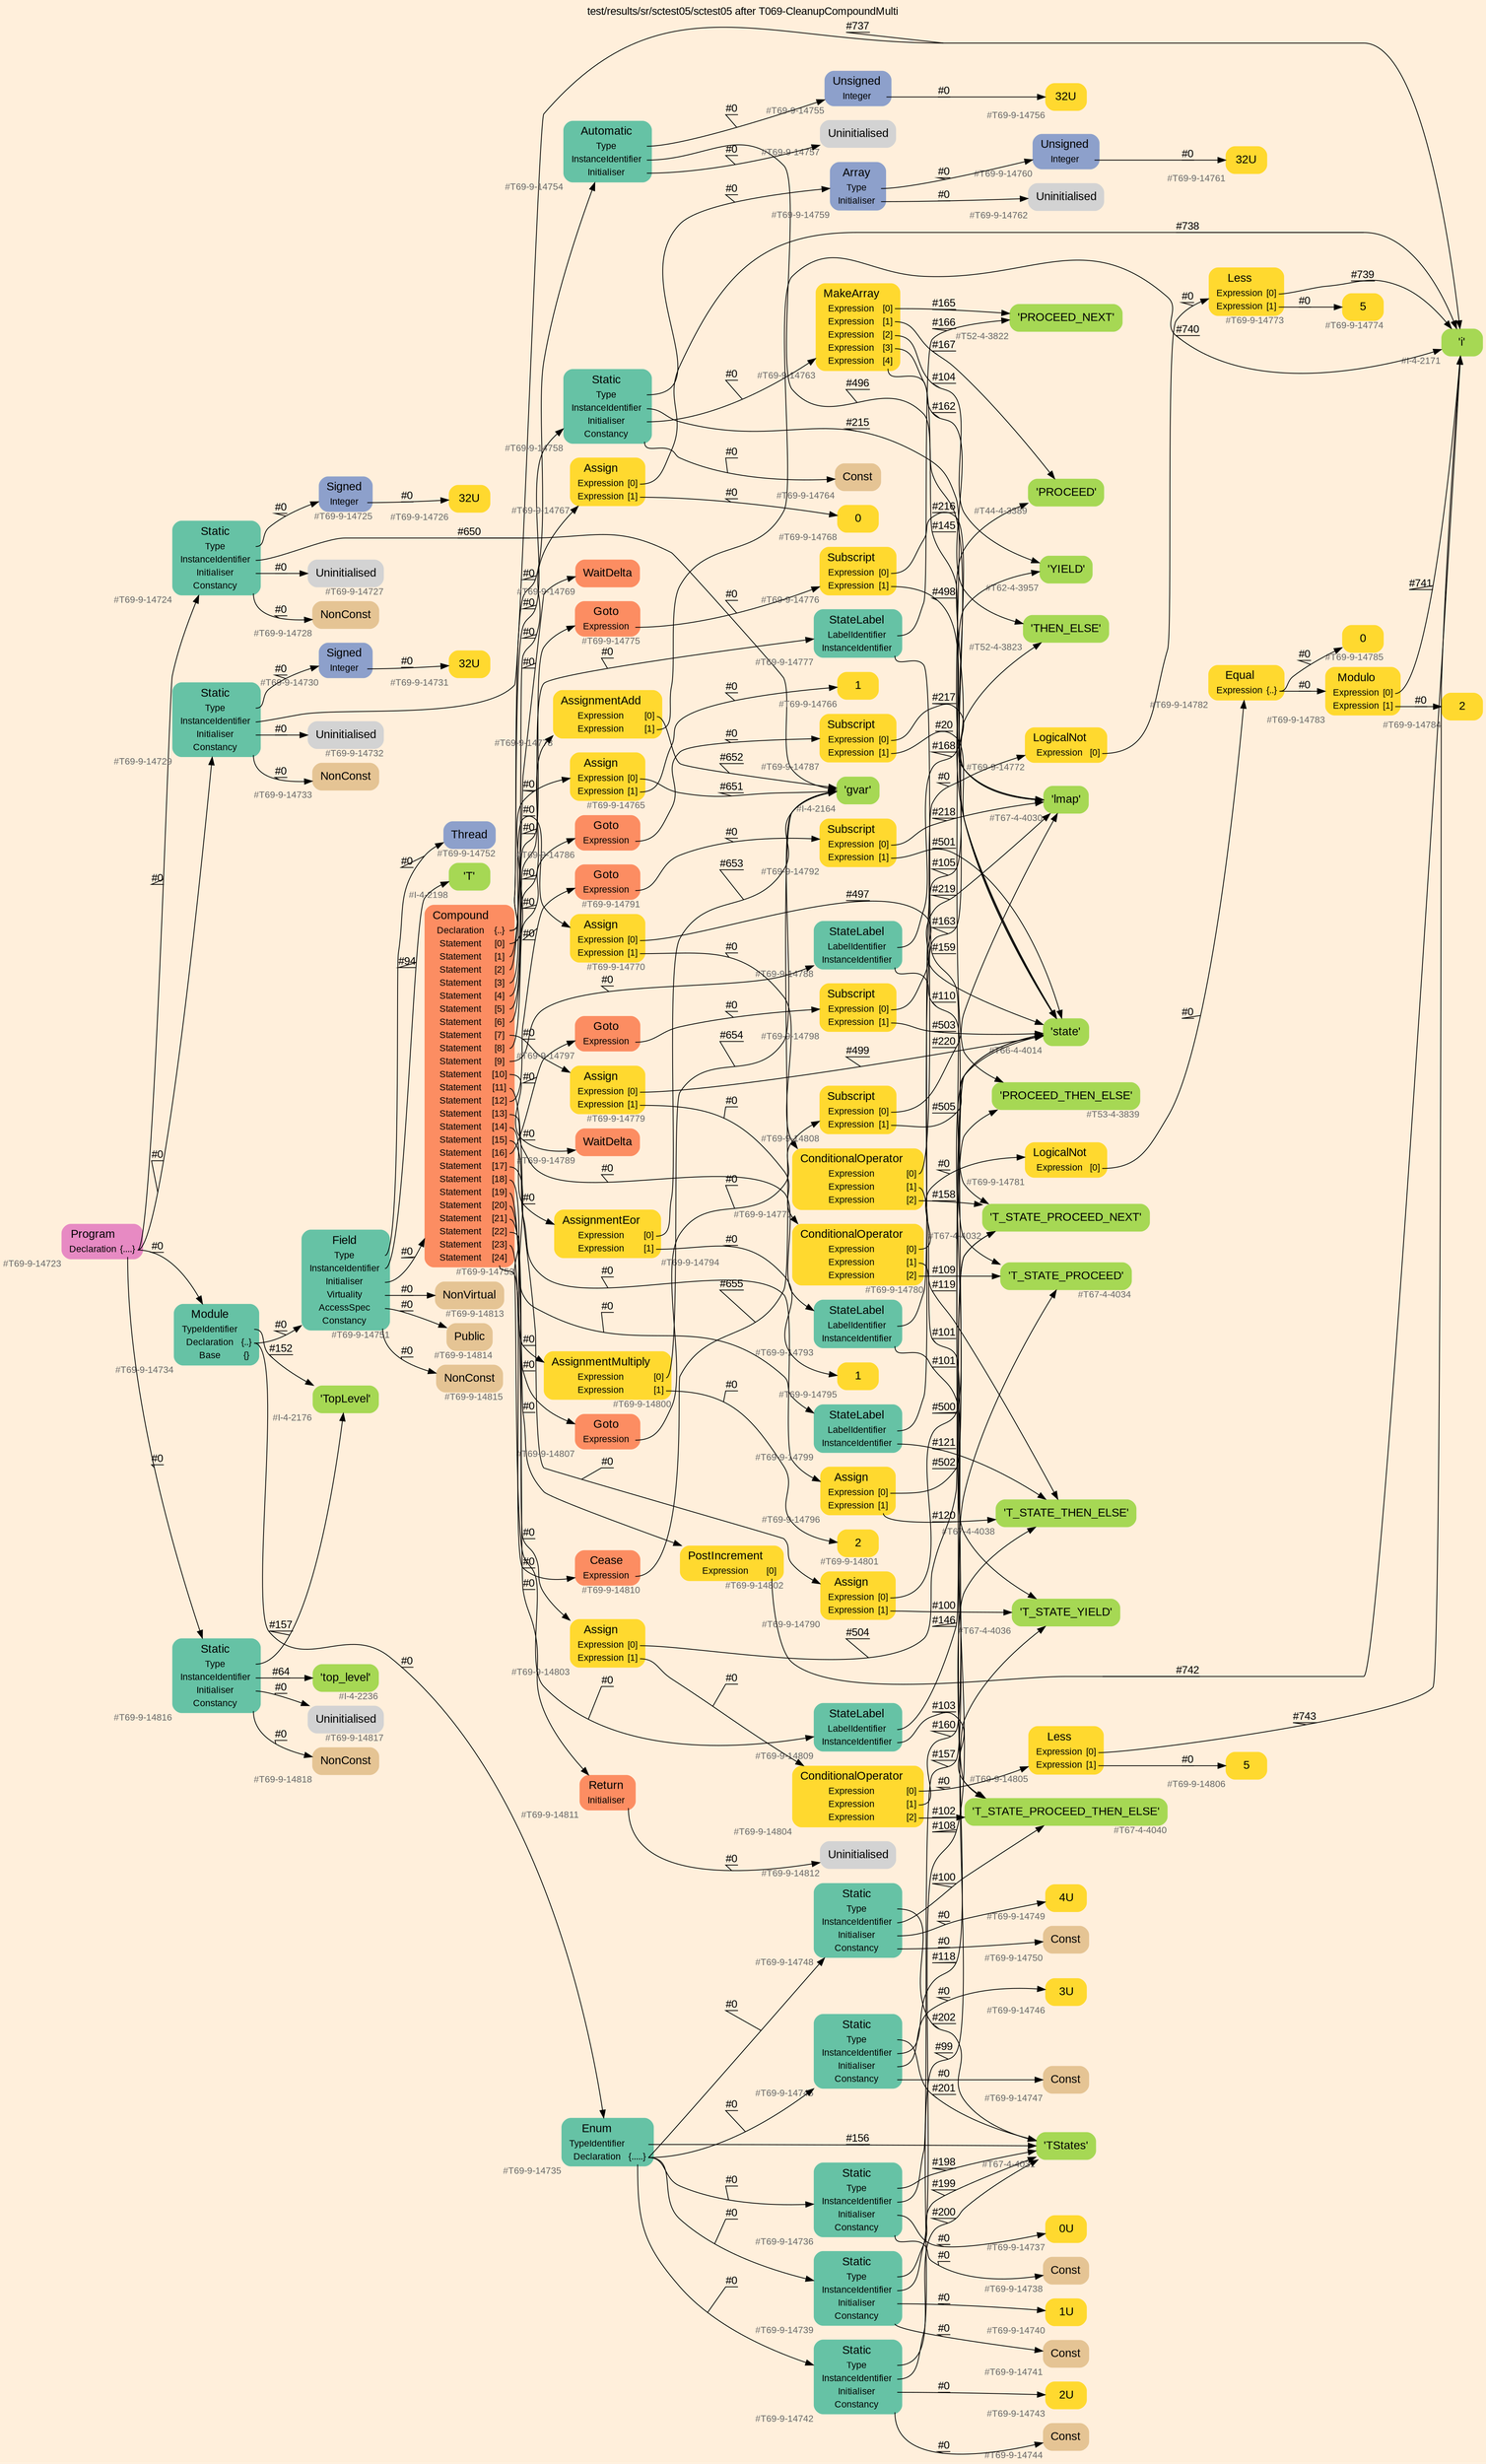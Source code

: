 digraph "test/results/sr/sctest05/sctest05 after T069-CleanupCompoundMulti" {
label = "test/results/sr/sctest05/sctest05 after T069-CleanupCompoundMulti"
labelloc = t
graph [
    rankdir = "LR"
    ranksep = 0.3
    bgcolor = antiquewhite1
    color = black
    fontcolor = black
    fontname = "Arial"
];
node [
    fontname = "Arial"
];
edge [
    fontname = "Arial"
];

// -------------------- node figure --------------------
// -------- block #T69-9-14723 ----------
"#T69-9-14723" [
    fillcolor = "/set28/4"
    xlabel = "#T69-9-14723"
    fontsize = "12"
    fontcolor = grey40
    shape = "plaintext"
    label = <<TABLE BORDER="0" CELLBORDER="0" CELLSPACING="0">
     <TR><TD><FONT COLOR="black" POINT-SIZE="15">Program</FONT></TD></TR>
     <TR><TD><FONT COLOR="black" POINT-SIZE="12">Declaration</FONT></TD><TD PORT="port0"><FONT COLOR="black" POINT-SIZE="12">{....}</FONT></TD></TR>
    </TABLE>>
    style = "rounded,filled"
];

// -------- block #T69-9-14724 ----------
"#T69-9-14724" [
    fillcolor = "/set28/1"
    xlabel = "#T69-9-14724"
    fontsize = "12"
    fontcolor = grey40
    shape = "plaintext"
    label = <<TABLE BORDER="0" CELLBORDER="0" CELLSPACING="0">
     <TR><TD><FONT COLOR="black" POINT-SIZE="15">Static</FONT></TD></TR>
     <TR><TD><FONT COLOR="black" POINT-SIZE="12">Type</FONT></TD><TD PORT="port0"></TD></TR>
     <TR><TD><FONT COLOR="black" POINT-SIZE="12">InstanceIdentifier</FONT></TD><TD PORT="port1"></TD></TR>
     <TR><TD><FONT COLOR="black" POINT-SIZE="12">Initialiser</FONT></TD><TD PORT="port2"></TD></TR>
     <TR><TD><FONT COLOR="black" POINT-SIZE="12">Constancy</FONT></TD><TD PORT="port3"></TD></TR>
    </TABLE>>
    style = "rounded,filled"
];

// -------- block #T69-9-14725 ----------
"#T69-9-14725" [
    fillcolor = "/set28/3"
    xlabel = "#T69-9-14725"
    fontsize = "12"
    fontcolor = grey40
    shape = "plaintext"
    label = <<TABLE BORDER="0" CELLBORDER="0" CELLSPACING="0">
     <TR><TD><FONT COLOR="black" POINT-SIZE="15">Signed</FONT></TD></TR>
     <TR><TD><FONT COLOR="black" POINT-SIZE="12">Integer</FONT></TD><TD PORT="port0"></TD></TR>
    </TABLE>>
    style = "rounded,filled"
];

// -------- block #T69-9-14726 ----------
"#T69-9-14726" [
    fillcolor = "/set28/6"
    xlabel = "#T69-9-14726"
    fontsize = "12"
    fontcolor = grey40
    shape = "plaintext"
    label = <<TABLE BORDER="0" CELLBORDER="0" CELLSPACING="0">
     <TR><TD><FONT COLOR="black" POINT-SIZE="15">32U</FONT></TD></TR>
    </TABLE>>
    style = "rounded,filled"
];

// -------- block #I-4-2164 ----------
"#I-4-2164" [
    fillcolor = "/set28/5"
    xlabel = "#I-4-2164"
    fontsize = "12"
    fontcolor = grey40
    shape = "plaintext"
    label = <<TABLE BORDER="0" CELLBORDER="0" CELLSPACING="0">
     <TR><TD><FONT COLOR="black" POINT-SIZE="15">'gvar'</FONT></TD></TR>
    </TABLE>>
    style = "rounded,filled"
];

// -------- block #T69-9-14727 ----------
"#T69-9-14727" [
    xlabel = "#T69-9-14727"
    fontsize = "12"
    fontcolor = grey40
    shape = "plaintext"
    label = <<TABLE BORDER="0" CELLBORDER="0" CELLSPACING="0">
     <TR><TD><FONT COLOR="black" POINT-SIZE="15">Uninitialised</FONT></TD></TR>
    </TABLE>>
    style = "rounded,filled"
];

// -------- block #T69-9-14728 ----------
"#T69-9-14728" [
    fillcolor = "/set28/7"
    xlabel = "#T69-9-14728"
    fontsize = "12"
    fontcolor = grey40
    shape = "plaintext"
    label = <<TABLE BORDER="0" CELLBORDER="0" CELLSPACING="0">
     <TR><TD><FONT COLOR="black" POINT-SIZE="15">NonConst</FONT></TD></TR>
    </TABLE>>
    style = "rounded,filled"
];

// -------- block #T69-9-14729 ----------
"#T69-9-14729" [
    fillcolor = "/set28/1"
    xlabel = "#T69-9-14729"
    fontsize = "12"
    fontcolor = grey40
    shape = "plaintext"
    label = <<TABLE BORDER="0" CELLBORDER="0" CELLSPACING="0">
     <TR><TD><FONT COLOR="black" POINT-SIZE="15">Static</FONT></TD></TR>
     <TR><TD><FONT COLOR="black" POINT-SIZE="12">Type</FONT></TD><TD PORT="port0"></TD></TR>
     <TR><TD><FONT COLOR="black" POINT-SIZE="12">InstanceIdentifier</FONT></TD><TD PORT="port1"></TD></TR>
     <TR><TD><FONT COLOR="black" POINT-SIZE="12">Initialiser</FONT></TD><TD PORT="port2"></TD></TR>
     <TR><TD><FONT COLOR="black" POINT-SIZE="12">Constancy</FONT></TD><TD PORT="port3"></TD></TR>
    </TABLE>>
    style = "rounded,filled"
];

// -------- block #T69-9-14730 ----------
"#T69-9-14730" [
    fillcolor = "/set28/3"
    xlabel = "#T69-9-14730"
    fontsize = "12"
    fontcolor = grey40
    shape = "plaintext"
    label = <<TABLE BORDER="0" CELLBORDER="0" CELLSPACING="0">
     <TR><TD><FONT COLOR="black" POINT-SIZE="15">Signed</FONT></TD></TR>
     <TR><TD><FONT COLOR="black" POINT-SIZE="12">Integer</FONT></TD><TD PORT="port0"></TD></TR>
    </TABLE>>
    style = "rounded,filled"
];

// -------- block #T69-9-14731 ----------
"#T69-9-14731" [
    fillcolor = "/set28/6"
    xlabel = "#T69-9-14731"
    fontsize = "12"
    fontcolor = grey40
    shape = "plaintext"
    label = <<TABLE BORDER="0" CELLBORDER="0" CELLSPACING="0">
     <TR><TD><FONT COLOR="black" POINT-SIZE="15">32U</FONT></TD></TR>
    </TABLE>>
    style = "rounded,filled"
];

// -------- block #I-4-2171 ----------
"#I-4-2171" [
    fillcolor = "/set28/5"
    xlabel = "#I-4-2171"
    fontsize = "12"
    fontcolor = grey40
    shape = "plaintext"
    label = <<TABLE BORDER="0" CELLBORDER="0" CELLSPACING="0">
     <TR><TD><FONT COLOR="black" POINT-SIZE="15">'i'</FONT></TD></TR>
    </TABLE>>
    style = "rounded,filled"
];

// -------- block #T69-9-14732 ----------
"#T69-9-14732" [
    xlabel = "#T69-9-14732"
    fontsize = "12"
    fontcolor = grey40
    shape = "plaintext"
    label = <<TABLE BORDER="0" CELLBORDER="0" CELLSPACING="0">
     <TR><TD><FONT COLOR="black" POINT-SIZE="15">Uninitialised</FONT></TD></TR>
    </TABLE>>
    style = "rounded,filled"
];

// -------- block #T69-9-14733 ----------
"#T69-9-14733" [
    fillcolor = "/set28/7"
    xlabel = "#T69-9-14733"
    fontsize = "12"
    fontcolor = grey40
    shape = "plaintext"
    label = <<TABLE BORDER="0" CELLBORDER="0" CELLSPACING="0">
     <TR><TD><FONT COLOR="black" POINT-SIZE="15">NonConst</FONT></TD></TR>
    </TABLE>>
    style = "rounded,filled"
];

// -------- block #T69-9-14734 ----------
"#T69-9-14734" [
    fillcolor = "/set28/1"
    xlabel = "#T69-9-14734"
    fontsize = "12"
    fontcolor = grey40
    shape = "plaintext"
    label = <<TABLE BORDER="0" CELLBORDER="0" CELLSPACING="0">
     <TR><TD><FONT COLOR="black" POINT-SIZE="15">Module</FONT></TD></TR>
     <TR><TD><FONT COLOR="black" POINT-SIZE="12">TypeIdentifier</FONT></TD><TD PORT="port0"></TD></TR>
     <TR><TD><FONT COLOR="black" POINT-SIZE="12">Declaration</FONT></TD><TD PORT="port1"><FONT COLOR="black" POINT-SIZE="12">{..}</FONT></TD></TR>
     <TR><TD><FONT COLOR="black" POINT-SIZE="12">Base</FONT></TD><TD PORT="port2"><FONT COLOR="black" POINT-SIZE="12">{}</FONT></TD></TR>
    </TABLE>>
    style = "rounded,filled"
];

// -------- block #I-4-2176 ----------
"#I-4-2176" [
    fillcolor = "/set28/5"
    xlabel = "#I-4-2176"
    fontsize = "12"
    fontcolor = grey40
    shape = "plaintext"
    label = <<TABLE BORDER="0" CELLBORDER="0" CELLSPACING="0">
     <TR><TD><FONT COLOR="black" POINT-SIZE="15">'TopLevel'</FONT></TD></TR>
    </TABLE>>
    style = "rounded,filled"
];

// -------- block #T69-9-14735 ----------
"#T69-9-14735" [
    fillcolor = "/set28/1"
    xlabel = "#T69-9-14735"
    fontsize = "12"
    fontcolor = grey40
    shape = "plaintext"
    label = <<TABLE BORDER="0" CELLBORDER="0" CELLSPACING="0">
     <TR><TD><FONT COLOR="black" POINT-SIZE="15">Enum</FONT></TD></TR>
     <TR><TD><FONT COLOR="black" POINT-SIZE="12">TypeIdentifier</FONT></TD><TD PORT="port0"></TD></TR>
     <TR><TD><FONT COLOR="black" POINT-SIZE="12">Declaration</FONT></TD><TD PORT="port1"><FONT COLOR="black" POINT-SIZE="12">{.....}</FONT></TD></TR>
    </TABLE>>
    style = "rounded,filled"
];

// -------- block #T67-4-4031 ----------
"#T67-4-4031" [
    fillcolor = "/set28/5"
    xlabel = "#T67-4-4031"
    fontsize = "12"
    fontcolor = grey40
    shape = "plaintext"
    label = <<TABLE BORDER="0" CELLBORDER="0" CELLSPACING="0">
     <TR><TD><FONT COLOR="black" POINT-SIZE="15">'TStates'</FONT></TD></TR>
    </TABLE>>
    style = "rounded,filled"
];

// -------- block #T69-9-14736 ----------
"#T69-9-14736" [
    fillcolor = "/set28/1"
    xlabel = "#T69-9-14736"
    fontsize = "12"
    fontcolor = grey40
    shape = "plaintext"
    label = <<TABLE BORDER="0" CELLBORDER="0" CELLSPACING="0">
     <TR><TD><FONT COLOR="black" POINT-SIZE="15">Static</FONT></TD></TR>
     <TR><TD><FONT COLOR="black" POINT-SIZE="12">Type</FONT></TD><TD PORT="port0"></TD></TR>
     <TR><TD><FONT COLOR="black" POINT-SIZE="12">InstanceIdentifier</FONT></TD><TD PORT="port1"></TD></TR>
     <TR><TD><FONT COLOR="black" POINT-SIZE="12">Initialiser</FONT></TD><TD PORT="port2"></TD></TR>
     <TR><TD><FONT COLOR="black" POINT-SIZE="12">Constancy</FONT></TD><TD PORT="port3"></TD></TR>
    </TABLE>>
    style = "rounded,filled"
];

// -------- block #T67-4-4032 ----------
"#T67-4-4032" [
    fillcolor = "/set28/5"
    xlabel = "#T67-4-4032"
    fontsize = "12"
    fontcolor = grey40
    shape = "plaintext"
    label = <<TABLE BORDER="0" CELLBORDER="0" CELLSPACING="0">
     <TR><TD><FONT COLOR="black" POINT-SIZE="15">'T_STATE_PROCEED_NEXT'</FONT></TD></TR>
    </TABLE>>
    style = "rounded,filled"
];

// -------- block #T69-9-14737 ----------
"#T69-9-14737" [
    fillcolor = "/set28/6"
    xlabel = "#T69-9-14737"
    fontsize = "12"
    fontcolor = grey40
    shape = "plaintext"
    label = <<TABLE BORDER="0" CELLBORDER="0" CELLSPACING="0">
     <TR><TD><FONT COLOR="black" POINT-SIZE="15">0U</FONT></TD></TR>
    </TABLE>>
    style = "rounded,filled"
];

// -------- block #T69-9-14738 ----------
"#T69-9-14738" [
    fillcolor = "/set28/7"
    xlabel = "#T69-9-14738"
    fontsize = "12"
    fontcolor = grey40
    shape = "plaintext"
    label = <<TABLE BORDER="0" CELLBORDER="0" CELLSPACING="0">
     <TR><TD><FONT COLOR="black" POINT-SIZE="15">Const</FONT></TD></TR>
    </TABLE>>
    style = "rounded,filled"
];

// -------- block #T69-9-14739 ----------
"#T69-9-14739" [
    fillcolor = "/set28/1"
    xlabel = "#T69-9-14739"
    fontsize = "12"
    fontcolor = grey40
    shape = "plaintext"
    label = <<TABLE BORDER="0" CELLBORDER="0" CELLSPACING="0">
     <TR><TD><FONT COLOR="black" POINT-SIZE="15">Static</FONT></TD></TR>
     <TR><TD><FONT COLOR="black" POINT-SIZE="12">Type</FONT></TD><TD PORT="port0"></TD></TR>
     <TR><TD><FONT COLOR="black" POINT-SIZE="12">InstanceIdentifier</FONT></TD><TD PORT="port1"></TD></TR>
     <TR><TD><FONT COLOR="black" POINT-SIZE="12">Initialiser</FONT></TD><TD PORT="port2"></TD></TR>
     <TR><TD><FONT COLOR="black" POINT-SIZE="12">Constancy</FONT></TD><TD PORT="port3"></TD></TR>
    </TABLE>>
    style = "rounded,filled"
];

// -------- block #T67-4-4034 ----------
"#T67-4-4034" [
    fillcolor = "/set28/5"
    xlabel = "#T67-4-4034"
    fontsize = "12"
    fontcolor = grey40
    shape = "plaintext"
    label = <<TABLE BORDER="0" CELLBORDER="0" CELLSPACING="0">
     <TR><TD><FONT COLOR="black" POINT-SIZE="15">'T_STATE_PROCEED'</FONT></TD></TR>
    </TABLE>>
    style = "rounded,filled"
];

// -------- block #T69-9-14740 ----------
"#T69-9-14740" [
    fillcolor = "/set28/6"
    xlabel = "#T69-9-14740"
    fontsize = "12"
    fontcolor = grey40
    shape = "plaintext"
    label = <<TABLE BORDER="0" CELLBORDER="0" CELLSPACING="0">
     <TR><TD><FONT COLOR="black" POINT-SIZE="15">1U</FONT></TD></TR>
    </TABLE>>
    style = "rounded,filled"
];

// -------- block #T69-9-14741 ----------
"#T69-9-14741" [
    fillcolor = "/set28/7"
    xlabel = "#T69-9-14741"
    fontsize = "12"
    fontcolor = grey40
    shape = "plaintext"
    label = <<TABLE BORDER="0" CELLBORDER="0" CELLSPACING="0">
     <TR><TD><FONT COLOR="black" POINT-SIZE="15">Const</FONT></TD></TR>
    </TABLE>>
    style = "rounded,filled"
];

// -------- block #T69-9-14742 ----------
"#T69-9-14742" [
    fillcolor = "/set28/1"
    xlabel = "#T69-9-14742"
    fontsize = "12"
    fontcolor = grey40
    shape = "plaintext"
    label = <<TABLE BORDER="0" CELLBORDER="0" CELLSPACING="0">
     <TR><TD><FONT COLOR="black" POINT-SIZE="15">Static</FONT></TD></TR>
     <TR><TD><FONT COLOR="black" POINT-SIZE="12">Type</FONT></TD><TD PORT="port0"></TD></TR>
     <TR><TD><FONT COLOR="black" POINT-SIZE="12">InstanceIdentifier</FONT></TD><TD PORT="port1"></TD></TR>
     <TR><TD><FONT COLOR="black" POINT-SIZE="12">Initialiser</FONT></TD><TD PORT="port2"></TD></TR>
     <TR><TD><FONT COLOR="black" POINT-SIZE="12">Constancy</FONT></TD><TD PORT="port3"></TD></TR>
    </TABLE>>
    style = "rounded,filled"
];

// -------- block #T67-4-4036 ----------
"#T67-4-4036" [
    fillcolor = "/set28/5"
    xlabel = "#T67-4-4036"
    fontsize = "12"
    fontcolor = grey40
    shape = "plaintext"
    label = <<TABLE BORDER="0" CELLBORDER="0" CELLSPACING="0">
     <TR><TD><FONT COLOR="black" POINT-SIZE="15">'T_STATE_YIELD'</FONT></TD></TR>
    </TABLE>>
    style = "rounded,filled"
];

// -------- block #T69-9-14743 ----------
"#T69-9-14743" [
    fillcolor = "/set28/6"
    xlabel = "#T69-9-14743"
    fontsize = "12"
    fontcolor = grey40
    shape = "plaintext"
    label = <<TABLE BORDER="0" CELLBORDER="0" CELLSPACING="0">
     <TR><TD><FONT COLOR="black" POINT-SIZE="15">2U</FONT></TD></TR>
    </TABLE>>
    style = "rounded,filled"
];

// -------- block #T69-9-14744 ----------
"#T69-9-14744" [
    fillcolor = "/set28/7"
    xlabel = "#T69-9-14744"
    fontsize = "12"
    fontcolor = grey40
    shape = "plaintext"
    label = <<TABLE BORDER="0" CELLBORDER="0" CELLSPACING="0">
     <TR><TD><FONT COLOR="black" POINT-SIZE="15">Const</FONT></TD></TR>
    </TABLE>>
    style = "rounded,filled"
];

// -------- block #T69-9-14745 ----------
"#T69-9-14745" [
    fillcolor = "/set28/1"
    xlabel = "#T69-9-14745"
    fontsize = "12"
    fontcolor = grey40
    shape = "plaintext"
    label = <<TABLE BORDER="0" CELLBORDER="0" CELLSPACING="0">
     <TR><TD><FONT COLOR="black" POINT-SIZE="15">Static</FONT></TD></TR>
     <TR><TD><FONT COLOR="black" POINT-SIZE="12">Type</FONT></TD><TD PORT="port0"></TD></TR>
     <TR><TD><FONT COLOR="black" POINT-SIZE="12">InstanceIdentifier</FONT></TD><TD PORT="port1"></TD></TR>
     <TR><TD><FONT COLOR="black" POINT-SIZE="12">Initialiser</FONT></TD><TD PORT="port2"></TD></TR>
     <TR><TD><FONT COLOR="black" POINT-SIZE="12">Constancy</FONT></TD><TD PORT="port3"></TD></TR>
    </TABLE>>
    style = "rounded,filled"
];

// -------- block #T67-4-4038 ----------
"#T67-4-4038" [
    fillcolor = "/set28/5"
    xlabel = "#T67-4-4038"
    fontsize = "12"
    fontcolor = grey40
    shape = "plaintext"
    label = <<TABLE BORDER="0" CELLBORDER="0" CELLSPACING="0">
     <TR><TD><FONT COLOR="black" POINT-SIZE="15">'T_STATE_THEN_ELSE'</FONT></TD></TR>
    </TABLE>>
    style = "rounded,filled"
];

// -------- block #T69-9-14746 ----------
"#T69-9-14746" [
    fillcolor = "/set28/6"
    xlabel = "#T69-9-14746"
    fontsize = "12"
    fontcolor = grey40
    shape = "plaintext"
    label = <<TABLE BORDER="0" CELLBORDER="0" CELLSPACING="0">
     <TR><TD><FONT COLOR="black" POINT-SIZE="15">3U</FONT></TD></TR>
    </TABLE>>
    style = "rounded,filled"
];

// -------- block #T69-9-14747 ----------
"#T69-9-14747" [
    fillcolor = "/set28/7"
    xlabel = "#T69-9-14747"
    fontsize = "12"
    fontcolor = grey40
    shape = "plaintext"
    label = <<TABLE BORDER="0" CELLBORDER="0" CELLSPACING="0">
     <TR><TD><FONT COLOR="black" POINT-SIZE="15">Const</FONT></TD></TR>
    </TABLE>>
    style = "rounded,filled"
];

// -------- block #T69-9-14748 ----------
"#T69-9-14748" [
    fillcolor = "/set28/1"
    xlabel = "#T69-9-14748"
    fontsize = "12"
    fontcolor = grey40
    shape = "plaintext"
    label = <<TABLE BORDER="0" CELLBORDER="0" CELLSPACING="0">
     <TR><TD><FONT COLOR="black" POINT-SIZE="15">Static</FONT></TD></TR>
     <TR><TD><FONT COLOR="black" POINT-SIZE="12">Type</FONT></TD><TD PORT="port0"></TD></TR>
     <TR><TD><FONT COLOR="black" POINT-SIZE="12">InstanceIdentifier</FONT></TD><TD PORT="port1"></TD></TR>
     <TR><TD><FONT COLOR="black" POINT-SIZE="12">Initialiser</FONT></TD><TD PORT="port2"></TD></TR>
     <TR><TD><FONT COLOR="black" POINT-SIZE="12">Constancy</FONT></TD><TD PORT="port3"></TD></TR>
    </TABLE>>
    style = "rounded,filled"
];

// -------- block #T67-4-4040 ----------
"#T67-4-4040" [
    fillcolor = "/set28/5"
    xlabel = "#T67-4-4040"
    fontsize = "12"
    fontcolor = grey40
    shape = "plaintext"
    label = <<TABLE BORDER="0" CELLBORDER="0" CELLSPACING="0">
     <TR><TD><FONT COLOR="black" POINT-SIZE="15">'T_STATE_PROCEED_THEN_ELSE'</FONT></TD></TR>
    </TABLE>>
    style = "rounded,filled"
];

// -------- block #T69-9-14749 ----------
"#T69-9-14749" [
    fillcolor = "/set28/6"
    xlabel = "#T69-9-14749"
    fontsize = "12"
    fontcolor = grey40
    shape = "plaintext"
    label = <<TABLE BORDER="0" CELLBORDER="0" CELLSPACING="0">
     <TR><TD><FONT COLOR="black" POINT-SIZE="15">4U</FONT></TD></TR>
    </TABLE>>
    style = "rounded,filled"
];

// -------- block #T69-9-14750 ----------
"#T69-9-14750" [
    fillcolor = "/set28/7"
    xlabel = "#T69-9-14750"
    fontsize = "12"
    fontcolor = grey40
    shape = "plaintext"
    label = <<TABLE BORDER="0" CELLBORDER="0" CELLSPACING="0">
     <TR><TD><FONT COLOR="black" POINT-SIZE="15">Const</FONT></TD></TR>
    </TABLE>>
    style = "rounded,filled"
];

// -------- block #T69-9-14751 ----------
"#T69-9-14751" [
    fillcolor = "/set28/1"
    xlabel = "#T69-9-14751"
    fontsize = "12"
    fontcolor = grey40
    shape = "plaintext"
    label = <<TABLE BORDER="0" CELLBORDER="0" CELLSPACING="0">
     <TR><TD><FONT COLOR="black" POINT-SIZE="15">Field</FONT></TD></TR>
     <TR><TD><FONT COLOR="black" POINT-SIZE="12">Type</FONT></TD><TD PORT="port0"></TD></TR>
     <TR><TD><FONT COLOR="black" POINT-SIZE="12">InstanceIdentifier</FONT></TD><TD PORT="port1"></TD></TR>
     <TR><TD><FONT COLOR="black" POINT-SIZE="12">Initialiser</FONT></TD><TD PORT="port2"></TD></TR>
     <TR><TD><FONT COLOR="black" POINT-SIZE="12">Virtuality</FONT></TD><TD PORT="port3"></TD></TR>
     <TR><TD><FONT COLOR="black" POINT-SIZE="12">AccessSpec</FONT></TD><TD PORT="port4"></TD></TR>
     <TR><TD><FONT COLOR="black" POINT-SIZE="12">Constancy</FONT></TD><TD PORT="port5"></TD></TR>
    </TABLE>>
    style = "rounded,filled"
];

// -------- block #T69-9-14752 ----------
"#T69-9-14752" [
    fillcolor = "/set28/3"
    xlabel = "#T69-9-14752"
    fontsize = "12"
    fontcolor = grey40
    shape = "plaintext"
    label = <<TABLE BORDER="0" CELLBORDER="0" CELLSPACING="0">
     <TR><TD><FONT COLOR="black" POINT-SIZE="15">Thread</FONT></TD></TR>
    </TABLE>>
    style = "rounded,filled"
];

// -------- block #I-4-2198 ----------
"#I-4-2198" [
    fillcolor = "/set28/5"
    xlabel = "#I-4-2198"
    fontsize = "12"
    fontcolor = grey40
    shape = "plaintext"
    label = <<TABLE BORDER="0" CELLBORDER="0" CELLSPACING="0">
     <TR><TD><FONT COLOR="black" POINT-SIZE="15">'T'</FONT></TD></TR>
    </TABLE>>
    style = "rounded,filled"
];

// -------- block #T69-9-14753 ----------
"#T69-9-14753" [
    fillcolor = "/set28/2"
    xlabel = "#T69-9-14753"
    fontsize = "12"
    fontcolor = grey40
    shape = "plaintext"
    label = <<TABLE BORDER="0" CELLBORDER="0" CELLSPACING="0">
     <TR><TD><FONT COLOR="black" POINT-SIZE="15">Compound</FONT></TD></TR>
     <TR><TD><FONT COLOR="black" POINT-SIZE="12">Declaration</FONT></TD><TD PORT="port0"><FONT COLOR="black" POINT-SIZE="12">{..}</FONT></TD></TR>
     <TR><TD><FONT COLOR="black" POINT-SIZE="12">Statement</FONT></TD><TD PORT="port1"><FONT COLOR="black" POINT-SIZE="12">[0]</FONT></TD></TR>
     <TR><TD><FONT COLOR="black" POINT-SIZE="12">Statement</FONT></TD><TD PORT="port2"><FONT COLOR="black" POINT-SIZE="12">[1]</FONT></TD></TR>
     <TR><TD><FONT COLOR="black" POINT-SIZE="12">Statement</FONT></TD><TD PORT="port3"><FONT COLOR="black" POINT-SIZE="12">[2]</FONT></TD></TR>
     <TR><TD><FONT COLOR="black" POINT-SIZE="12">Statement</FONT></TD><TD PORT="port4"><FONT COLOR="black" POINT-SIZE="12">[3]</FONT></TD></TR>
     <TR><TD><FONT COLOR="black" POINT-SIZE="12">Statement</FONT></TD><TD PORT="port5"><FONT COLOR="black" POINT-SIZE="12">[4]</FONT></TD></TR>
     <TR><TD><FONT COLOR="black" POINT-SIZE="12">Statement</FONT></TD><TD PORT="port6"><FONT COLOR="black" POINT-SIZE="12">[5]</FONT></TD></TR>
     <TR><TD><FONT COLOR="black" POINT-SIZE="12">Statement</FONT></TD><TD PORT="port7"><FONT COLOR="black" POINT-SIZE="12">[6]</FONT></TD></TR>
     <TR><TD><FONT COLOR="black" POINT-SIZE="12">Statement</FONT></TD><TD PORT="port8"><FONT COLOR="black" POINT-SIZE="12">[7]</FONT></TD></TR>
     <TR><TD><FONT COLOR="black" POINT-SIZE="12">Statement</FONT></TD><TD PORT="port9"><FONT COLOR="black" POINT-SIZE="12">[8]</FONT></TD></TR>
     <TR><TD><FONT COLOR="black" POINT-SIZE="12">Statement</FONT></TD><TD PORT="port10"><FONT COLOR="black" POINT-SIZE="12">[9]</FONT></TD></TR>
     <TR><TD><FONT COLOR="black" POINT-SIZE="12">Statement</FONT></TD><TD PORT="port11"><FONT COLOR="black" POINT-SIZE="12">[10]</FONT></TD></TR>
     <TR><TD><FONT COLOR="black" POINT-SIZE="12">Statement</FONT></TD><TD PORT="port12"><FONT COLOR="black" POINT-SIZE="12">[11]</FONT></TD></TR>
     <TR><TD><FONT COLOR="black" POINT-SIZE="12">Statement</FONT></TD><TD PORT="port13"><FONT COLOR="black" POINT-SIZE="12">[12]</FONT></TD></TR>
     <TR><TD><FONT COLOR="black" POINT-SIZE="12">Statement</FONT></TD><TD PORT="port14"><FONT COLOR="black" POINT-SIZE="12">[13]</FONT></TD></TR>
     <TR><TD><FONT COLOR="black" POINT-SIZE="12">Statement</FONT></TD><TD PORT="port15"><FONT COLOR="black" POINT-SIZE="12">[14]</FONT></TD></TR>
     <TR><TD><FONT COLOR="black" POINT-SIZE="12">Statement</FONT></TD><TD PORT="port16"><FONT COLOR="black" POINT-SIZE="12">[15]</FONT></TD></TR>
     <TR><TD><FONT COLOR="black" POINT-SIZE="12">Statement</FONT></TD><TD PORT="port17"><FONT COLOR="black" POINT-SIZE="12">[16]</FONT></TD></TR>
     <TR><TD><FONT COLOR="black" POINT-SIZE="12">Statement</FONT></TD><TD PORT="port18"><FONT COLOR="black" POINT-SIZE="12">[17]</FONT></TD></TR>
     <TR><TD><FONT COLOR="black" POINT-SIZE="12">Statement</FONT></TD><TD PORT="port19"><FONT COLOR="black" POINT-SIZE="12">[18]</FONT></TD></TR>
     <TR><TD><FONT COLOR="black" POINT-SIZE="12">Statement</FONT></TD><TD PORT="port20"><FONT COLOR="black" POINT-SIZE="12">[19]</FONT></TD></TR>
     <TR><TD><FONT COLOR="black" POINT-SIZE="12">Statement</FONT></TD><TD PORT="port21"><FONT COLOR="black" POINT-SIZE="12">[20]</FONT></TD></TR>
     <TR><TD><FONT COLOR="black" POINT-SIZE="12">Statement</FONT></TD><TD PORT="port22"><FONT COLOR="black" POINT-SIZE="12">[21]</FONT></TD></TR>
     <TR><TD><FONT COLOR="black" POINT-SIZE="12">Statement</FONT></TD><TD PORT="port23"><FONT COLOR="black" POINT-SIZE="12">[22]</FONT></TD></TR>
     <TR><TD><FONT COLOR="black" POINT-SIZE="12">Statement</FONT></TD><TD PORT="port24"><FONT COLOR="black" POINT-SIZE="12">[23]</FONT></TD></TR>
     <TR><TD><FONT COLOR="black" POINT-SIZE="12">Statement</FONT></TD><TD PORT="port25"><FONT COLOR="black" POINT-SIZE="12">[24]</FONT></TD></TR>
    </TABLE>>
    style = "rounded,filled"
];

// -------- block #T69-9-14754 ----------
"#T69-9-14754" [
    fillcolor = "/set28/1"
    xlabel = "#T69-9-14754"
    fontsize = "12"
    fontcolor = grey40
    shape = "plaintext"
    label = <<TABLE BORDER="0" CELLBORDER="0" CELLSPACING="0">
     <TR><TD><FONT COLOR="black" POINT-SIZE="15">Automatic</FONT></TD></TR>
     <TR><TD><FONT COLOR="black" POINT-SIZE="12">Type</FONT></TD><TD PORT="port0"></TD></TR>
     <TR><TD><FONT COLOR="black" POINT-SIZE="12">InstanceIdentifier</FONT></TD><TD PORT="port1"></TD></TR>
     <TR><TD><FONT COLOR="black" POINT-SIZE="12">Initialiser</FONT></TD><TD PORT="port2"></TD></TR>
    </TABLE>>
    style = "rounded,filled"
];

// -------- block #T69-9-14755 ----------
"#T69-9-14755" [
    fillcolor = "/set28/3"
    xlabel = "#T69-9-14755"
    fontsize = "12"
    fontcolor = grey40
    shape = "plaintext"
    label = <<TABLE BORDER="0" CELLBORDER="0" CELLSPACING="0">
     <TR><TD><FONT COLOR="black" POINT-SIZE="15">Unsigned</FONT></TD></TR>
     <TR><TD><FONT COLOR="black" POINT-SIZE="12">Integer</FONT></TD><TD PORT="port0"></TD></TR>
    </TABLE>>
    style = "rounded,filled"
];

// -------- block #T69-9-14756 ----------
"#T69-9-14756" [
    fillcolor = "/set28/6"
    xlabel = "#T69-9-14756"
    fontsize = "12"
    fontcolor = grey40
    shape = "plaintext"
    label = <<TABLE BORDER="0" CELLBORDER="0" CELLSPACING="0">
     <TR><TD><FONT COLOR="black" POINT-SIZE="15">32U</FONT></TD></TR>
    </TABLE>>
    style = "rounded,filled"
];

// -------- block #T66-4-4014 ----------
"#T66-4-4014" [
    fillcolor = "/set28/5"
    xlabel = "#T66-4-4014"
    fontsize = "12"
    fontcolor = grey40
    shape = "plaintext"
    label = <<TABLE BORDER="0" CELLBORDER="0" CELLSPACING="0">
     <TR><TD><FONT COLOR="black" POINT-SIZE="15">'state'</FONT></TD></TR>
    </TABLE>>
    style = "rounded,filled"
];

// -------- block #T69-9-14757 ----------
"#T69-9-14757" [
    xlabel = "#T69-9-14757"
    fontsize = "12"
    fontcolor = grey40
    shape = "plaintext"
    label = <<TABLE BORDER="0" CELLBORDER="0" CELLSPACING="0">
     <TR><TD><FONT COLOR="black" POINT-SIZE="15">Uninitialised</FONT></TD></TR>
    </TABLE>>
    style = "rounded,filled"
];

// -------- block #T69-9-14758 ----------
"#T69-9-14758" [
    fillcolor = "/set28/1"
    xlabel = "#T69-9-14758"
    fontsize = "12"
    fontcolor = grey40
    shape = "plaintext"
    label = <<TABLE BORDER="0" CELLBORDER="0" CELLSPACING="0">
     <TR><TD><FONT COLOR="black" POINT-SIZE="15">Static</FONT></TD></TR>
     <TR><TD><FONT COLOR="black" POINT-SIZE="12">Type</FONT></TD><TD PORT="port0"></TD></TR>
     <TR><TD><FONT COLOR="black" POINT-SIZE="12">InstanceIdentifier</FONT></TD><TD PORT="port1"></TD></TR>
     <TR><TD><FONT COLOR="black" POINT-SIZE="12">Initialiser</FONT></TD><TD PORT="port2"></TD></TR>
     <TR><TD><FONT COLOR="black" POINT-SIZE="12">Constancy</FONT></TD><TD PORT="port3"></TD></TR>
    </TABLE>>
    style = "rounded,filled"
];

// -------- block #T69-9-14759 ----------
"#T69-9-14759" [
    fillcolor = "/set28/3"
    xlabel = "#T69-9-14759"
    fontsize = "12"
    fontcolor = grey40
    shape = "plaintext"
    label = <<TABLE BORDER="0" CELLBORDER="0" CELLSPACING="0">
     <TR><TD><FONT COLOR="black" POINT-SIZE="15">Array</FONT></TD></TR>
     <TR><TD><FONT COLOR="black" POINT-SIZE="12">Type</FONT></TD><TD PORT="port0"></TD></TR>
     <TR><TD><FONT COLOR="black" POINT-SIZE="12">Initialiser</FONT></TD><TD PORT="port1"></TD></TR>
    </TABLE>>
    style = "rounded,filled"
];

// -------- block #T69-9-14760 ----------
"#T69-9-14760" [
    fillcolor = "/set28/3"
    xlabel = "#T69-9-14760"
    fontsize = "12"
    fontcolor = grey40
    shape = "plaintext"
    label = <<TABLE BORDER="0" CELLBORDER="0" CELLSPACING="0">
     <TR><TD><FONT COLOR="black" POINT-SIZE="15">Unsigned</FONT></TD></TR>
     <TR><TD><FONT COLOR="black" POINT-SIZE="12">Integer</FONT></TD><TD PORT="port0"></TD></TR>
    </TABLE>>
    style = "rounded,filled"
];

// -------- block #T69-9-14761 ----------
"#T69-9-14761" [
    fillcolor = "/set28/6"
    xlabel = "#T69-9-14761"
    fontsize = "12"
    fontcolor = grey40
    shape = "plaintext"
    label = <<TABLE BORDER="0" CELLBORDER="0" CELLSPACING="0">
     <TR><TD><FONT COLOR="black" POINT-SIZE="15">32U</FONT></TD></TR>
    </TABLE>>
    style = "rounded,filled"
];

// -------- block #T69-9-14762 ----------
"#T69-9-14762" [
    xlabel = "#T69-9-14762"
    fontsize = "12"
    fontcolor = grey40
    shape = "plaintext"
    label = <<TABLE BORDER="0" CELLBORDER="0" CELLSPACING="0">
     <TR><TD><FONT COLOR="black" POINT-SIZE="15">Uninitialised</FONT></TD></TR>
    </TABLE>>
    style = "rounded,filled"
];

// -------- block #T67-4-4030 ----------
"#T67-4-4030" [
    fillcolor = "/set28/5"
    xlabel = "#T67-4-4030"
    fontsize = "12"
    fontcolor = grey40
    shape = "plaintext"
    label = <<TABLE BORDER="0" CELLBORDER="0" CELLSPACING="0">
     <TR><TD><FONT COLOR="black" POINT-SIZE="15">'lmap'</FONT></TD></TR>
    </TABLE>>
    style = "rounded,filled"
];

// -------- block #T69-9-14763 ----------
"#T69-9-14763" [
    fillcolor = "/set28/6"
    xlabel = "#T69-9-14763"
    fontsize = "12"
    fontcolor = grey40
    shape = "plaintext"
    label = <<TABLE BORDER="0" CELLBORDER="0" CELLSPACING="0">
     <TR><TD><FONT COLOR="black" POINT-SIZE="15">MakeArray</FONT></TD></TR>
     <TR><TD><FONT COLOR="black" POINT-SIZE="12">Expression</FONT></TD><TD PORT="port0"><FONT COLOR="black" POINT-SIZE="12">[0]</FONT></TD></TR>
     <TR><TD><FONT COLOR="black" POINT-SIZE="12">Expression</FONT></TD><TD PORT="port1"><FONT COLOR="black" POINT-SIZE="12">[1]</FONT></TD></TR>
     <TR><TD><FONT COLOR="black" POINT-SIZE="12">Expression</FONT></TD><TD PORT="port2"><FONT COLOR="black" POINT-SIZE="12">[2]</FONT></TD></TR>
     <TR><TD><FONT COLOR="black" POINT-SIZE="12">Expression</FONT></TD><TD PORT="port3"><FONT COLOR="black" POINT-SIZE="12">[3]</FONT></TD></TR>
     <TR><TD><FONT COLOR="black" POINT-SIZE="12">Expression</FONT></TD><TD PORT="port4"><FONT COLOR="black" POINT-SIZE="12">[4]</FONT></TD></TR>
    </TABLE>>
    style = "rounded,filled"
];

// -------- block #T52-4-3822 ----------
"#T52-4-3822" [
    fillcolor = "/set28/5"
    xlabel = "#T52-4-3822"
    fontsize = "12"
    fontcolor = grey40
    shape = "plaintext"
    label = <<TABLE BORDER="0" CELLBORDER="0" CELLSPACING="0">
     <TR><TD><FONT COLOR="black" POINT-SIZE="15">'PROCEED_NEXT'</FONT></TD></TR>
    </TABLE>>
    style = "rounded,filled"
];

// -------- block #T44-4-3389 ----------
"#T44-4-3389" [
    fillcolor = "/set28/5"
    xlabel = "#T44-4-3389"
    fontsize = "12"
    fontcolor = grey40
    shape = "plaintext"
    label = <<TABLE BORDER="0" CELLBORDER="0" CELLSPACING="0">
     <TR><TD><FONT COLOR="black" POINT-SIZE="15">'PROCEED'</FONT></TD></TR>
    </TABLE>>
    style = "rounded,filled"
];

// -------- block #T62-4-3957 ----------
"#T62-4-3957" [
    fillcolor = "/set28/5"
    xlabel = "#T62-4-3957"
    fontsize = "12"
    fontcolor = grey40
    shape = "plaintext"
    label = <<TABLE BORDER="0" CELLBORDER="0" CELLSPACING="0">
     <TR><TD><FONT COLOR="black" POINT-SIZE="15">'YIELD'</FONT></TD></TR>
    </TABLE>>
    style = "rounded,filled"
];

// -------- block #T52-4-3823 ----------
"#T52-4-3823" [
    fillcolor = "/set28/5"
    xlabel = "#T52-4-3823"
    fontsize = "12"
    fontcolor = grey40
    shape = "plaintext"
    label = <<TABLE BORDER="0" CELLBORDER="0" CELLSPACING="0">
     <TR><TD><FONT COLOR="black" POINT-SIZE="15">'THEN_ELSE'</FONT></TD></TR>
    </TABLE>>
    style = "rounded,filled"
];

// -------- block #T53-4-3839 ----------
"#T53-4-3839" [
    fillcolor = "/set28/5"
    xlabel = "#T53-4-3839"
    fontsize = "12"
    fontcolor = grey40
    shape = "plaintext"
    label = <<TABLE BORDER="0" CELLBORDER="0" CELLSPACING="0">
     <TR><TD><FONT COLOR="black" POINT-SIZE="15">'PROCEED_THEN_ELSE'</FONT></TD></TR>
    </TABLE>>
    style = "rounded,filled"
];

// -------- block #T69-9-14764 ----------
"#T69-9-14764" [
    fillcolor = "/set28/7"
    xlabel = "#T69-9-14764"
    fontsize = "12"
    fontcolor = grey40
    shape = "plaintext"
    label = <<TABLE BORDER="0" CELLBORDER="0" CELLSPACING="0">
     <TR><TD><FONT COLOR="black" POINT-SIZE="15">Const</FONT></TD></TR>
    </TABLE>>
    style = "rounded,filled"
];

// -------- block #T69-9-14765 ----------
"#T69-9-14765" [
    fillcolor = "/set28/6"
    xlabel = "#T69-9-14765"
    fontsize = "12"
    fontcolor = grey40
    shape = "plaintext"
    label = <<TABLE BORDER="0" CELLBORDER="0" CELLSPACING="0">
     <TR><TD><FONT COLOR="black" POINT-SIZE="15">Assign</FONT></TD></TR>
     <TR><TD><FONT COLOR="black" POINT-SIZE="12">Expression</FONT></TD><TD PORT="port0"><FONT COLOR="black" POINT-SIZE="12">[0]</FONT></TD></TR>
     <TR><TD><FONT COLOR="black" POINT-SIZE="12">Expression</FONT></TD><TD PORT="port1"><FONT COLOR="black" POINT-SIZE="12">[1]</FONT></TD></TR>
    </TABLE>>
    style = "rounded,filled"
];

// -------- block #T69-9-14766 ----------
"#T69-9-14766" [
    fillcolor = "/set28/6"
    xlabel = "#T69-9-14766"
    fontsize = "12"
    fontcolor = grey40
    shape = "plaintext"
    label = <<TABLE BORDER="0" CELLBORDER="0" CELLSPACING="0">
     <TR><TD><FONT COLOR="black" POINT-SIZE="15">1</FONT></TD></TR>
    </TABLE>>
    style = "rounded,filled"
];

// -------- block #T69-9-14767 ----------
"#T69-9-14767" [
    fillcolor = "/set28/6"
    xlabel = "#T69-9-14767"
    fontsize = "12"
    fontcolor = grey40
    shape = "plaintext"
    label = <<TABLE BORDER="0" CELLBORDER="0" CELLSPACING="0">
     <TR><TD><FONT COLOR="black" POINT-SIZE="15">Assign</FONT></TD></TR>
     <TR><TD><FONT COLOR="black" POINT-SIZE="12">Expression</FONT></TD><TD PORT="port0"><FONT COLOR="black" POINT-SIZE="12">[0]</FONT></TD></TR>
     <TR><TD><FONT COLOR="black" POINT-SIZE="12">Expression</FONT></TD><TD PORT="port1"><FONT COLOR="black" POINT-SIZE="12">[1]</FONT></TD></TR>
    </TABLE>>
    style = "rounded,filled"
];

// -------- block #T69-9-14768 ----------
"#T69-9-14768" [
    fillcolor = "/set28/6"
    xlabel = "#T69-9-14768"
    fontsize = "12"
    fontcolor = grey40
    shape = "plaintext"
    label = <<TABLE BORDER="0" CELLBORDER="0" CELLSPACING="0">
     <TR><TD><FONT COLOR="black" POINT-SIZE="15">0</FONT></TD></TR>
    </TABLE>>
    style = "rounded,filled"
];

// -------- block #T69-9-14769 ----------
"#T69-9-14769" [
    fillcolor = "/set28/2"
    xlabel = "#T69-9-14769"
    fontsize = "12"
    fontcolor = grey40
    shape = "plaintext"
    label = <<TABLE BORDER="0" CELLBORDER="0" CELLSPACING="0">
     <TR><TD><FONT COLOR="black" POINT-SIZE="15">WaitDelta</FONT></TD></TR>
    </TABLE>>
    style = "rounded,filled"
];

// -------- block #T69-9-14770 ----------
"#T69-9-14770" [
    fillcolor = "/set28/6"
    xlabel = "#T69-9-14770"
    fontsize = "12"
    fontcolor = grey40
    shape = "plaintext"
    label = <<TABLE BORDER="0" CELLBORDER="0" CELLSPACING="0">
     <TR><TD><FONT COLOR="black" POINT-SIZE="15">Assign</FONT></TD></TR>
     <TR><TD><FONT COLOR="black" POINT-SIZE="12">Expression</FONT></TD><TD PORT="port0"><FONT COLOR="black" POINT-SIZE="12">[0]</FONT></TD></TR>
     <TR><TD><FONT COLOR="black" POINT-SIZE="12">Expression</FONT></TD><TD PORT="port1"><FONT COLOR="black" POINT-SIZE="12">[1]</FONT></TD></TR>
    </TABLE>>
    style = "rounded,filled"
];

// -------- block #T69-9-14771 ----------
"#T69-9-14771" [
    fillcolor = "/set28/6"
    xlabel = "#T69-9-14771"
    fontsize = "12"
    fontcolor = grey40
    shape = "plaintext"
    label = <<TABLE BORDER="0" CELLBORDER="0" CELLSPACING="0">
     <TR><TD><FONT COLOR="black" POINT-SIZE="15">ConditionalOperator</FONT></TD></TR>
     <TR><TD><FONT COLOR="black" POINT-SIZE="12">Expression</FONT></TD><TD PORT="port0"><FONT COLOR="black" POINT-SIZE="12">[0]</FONT></TD></TR>
     <TR><TD><FONT COLOR="black" POINT-SIZE="12">Expression</FONT></TD><TD PORT="port1"><FONT COLOR="black" POINT-SIZE="12">[1]</FONT></TD></TR>
     <TR><TD><FONT COLOR="black" POINT-SIZE="12">Expression</FONT></TD><TD PORT="port2"><FONT COLOR="black" POINT-SIZE="12">[2]</FONT></TD></TR>
    </TABLE>>
    style = "rounded,filled"
];

// -------- block #T69-9-14772 ----------
"#T69-9-14772" [
    fillcolor = "/set28/6"
    xlabel = "#T69-9-14772"
    fontsize = "12"
    fontcolor = grey40
    shape = "plaintext"
    label = <<TABLE BORDER="0" CELLBORDER="0" CELLSPACING="0">
     <TR><TD><FONT COLOR="black" POINT-SIZE="15">LogicalNot</FONT></TD></TR>
     <TR><TD><FONT COLOR="black" POINT-SIZE="12">Expression</FONT></TD><TD PORT="port0"><FONT COLOR="black" POINT-SIZE="12">[0]</FONT></TD></TR>
    </TABLE>>
    style = "rounded,filled"
];

// -------- block #T69-9-14773 ----------
"#T69-9-14773" [
    fillcolor = "/set28/6"
    xlabel = "#T69-9-14773"
    fontsize = "12"
    fontcolor = grey40
    shape = "plaintext"
    label = <<TABLE BORDER="0" CELLBORDER="0" CELLSPACING="0">
     <TR><TD><FONT COLOR="black" POINT-SIZE="15">Less</FONT></TD></TR>
     <TR><TD><FONT COLOR="black" POINT-SIZE="12">Expression</FONT></TD><TD PORT="port0"><FONT COLOR="black" POINT-SIZE="12">[0]</FONT></TD></TR>
     <TR><TD><FONT COLOR="black" POINT-SIZE="12">Expression</FONT></TD><TD PORT="port1"><FONT COLOR="black" POINT-SIZE="12">[1]</FONT></TD></TR>
    </TABLE>>
    style = "rounded,filled"
];

// -------- block #T69-9-14774 ----------
"#T69-9-14774" [
    fillcolor = "/set28/6"
    xlabel = "#T69-9-14774"
    fontsize = "12"
    fontcolor = grey40
    shape = "plaintext"
    label = <<TABLE BORDER="0" CELLBORDER="0" CELLSPACING="0">
     <TR><TD><FONT COLOR="black" POINT-SIZE="15">5</FONT></TD></TR>
    </TABLE>>
    style = "rounded,filled"
];

// -------- block #T69-9-14775 ----------
"#T69-9-14775" [
    fillcolor = "/set28/2"
    xlabel = "#T69-9-14775"
    fontsize = "12"
    fontcolor = grey40
    shape = "plaintext"
    label = <<TABLE BORDER="0" CELLBORDER="0" CELLSPACING="0">
     <TR><TD><FONT COLOR="black" POINT-SIZE="15">Goto</FONT></TD></TR>
     <TR><TD><FONT COLOR="black" POINT-SIZE="12">Expression</FONT></TD><TD PORT="port0"></TD></TR>
    </TABLE>>
    style = "rounded,filled"
];

// -------- block #T69-9-14776 ----------
"#T69-9-14776" [
    fillcolor = "/set28/6"
    xlabel = "#T69-9-14776"
    fontsize = "12"
    fontcolor = grey40
    shape = "plaintext"
    label = <<TABLE BORDER="0" CELLBORDER="0" CELLSPACING="0">
     <TR><TD><FONT COLOR="black" POINT-SIZE="15">Subscript</FONT></TD></TR>
     <TR><TD><FONT COLOR="black" POINT-SIZE="12">Expression</FONT></TD><TD PORT="port0"><FONT COLOR="black" POINT-SIZE="12">[0]</FONT></TD></TR>
     <TR><TD><FONT COLOR="black" POINT-SIZE="12">Expression</FONT></TD><TD PORT="port1"><FONT COLOR="black" POINT-SIZE="12">[1]</FONT></TD></TR>
    </TABLE>>
    style = "rounded,filled"
];

// -------- block #T69-9-14777 ----------
"#T69-9-14777" [
    fillcolor = "/set28/1"
    xlabel = "#T69-9-14777"
    fontsize = "12"
    fontcolor = grey40
    shape = "plaintext"
    label = <<TABLE BORDER="0" CELLBORDER="0" CELLSPACING="0">
     <TR><TD><FONT COLOR="black" POINT-SIZE="15">StateLabel</FONT></TD></TR>
     <TR><TD><FONT COLOR="black" POINT-SIZE="12">LabelIdentifier</FONT></TD><TD PORT="port0"></TD></TR>
     <TR><TD><FONT COLOR="black" POINT-SIZE="12">InstanceIdentifier</FONT></TD><TD PORT="port1"></TD></TR>
    </TABLE>>
    style = "rounded,filled"
];

// -------- block #T69-9-14778 ----------
"#T69-9-14778" [
    fillcolor = "/set28/6"
    xlabel = "#T69-9-14778"
    fontsize = "12"
    fontcolor = grey40
    shape = "plaintext"
    label = <<TABLE BORDER="0" CELLBORDER="0" CELLSPACING="0">
     <TR><TD><FONT COLOR="black" POINT-SIZE="15">AssignmentAdd</FONT></TD></TR>
     <TR><TD><FONT COLOR="black" POINT-SIZE="12">Expression</FONT></TD><TD PORT="port0"><FONT COLOR="black" POINT-SIZE="12">[0]</FONT></TD></TR>
     <TR><TD><FONT COLOR="black" POINT-SIZE="12">Expression</FONT></TD><TD PORT="port1"><FONT COLOR="black" POINT-SIZE="12">[1]</FONT></TD></TR>
    </TABLE>>
    style = "rounded,filled"
];

// -------- block #T69-9-14779 ----------
"#T69-9-14779" [
    fillcolor = "/set28/6"
    xlabel = "#T69-9-14779"
    fontsize = "12"
    fontcolor = grey40
    shape = "plaintext"
    label = <<TABLE BORDER="0" CELLBORDER="0" CELLSPACING="0">
     <TR><TD><FONT COLOR="black" POINT-SIZE="15">Assign</FONT></TD></TR>
     <TR><TD><FONT COLOR="black" POINT-SIZE="12">Expression</FONT></TD><TD PORT="port0"><FONT COLOR="black" POINT-SIZE="12">[0]</FONT></TD></TR>
     <TR><TD><FONT COLOR="black" POINT-SIZE="12">Expression</FONT></TD><TD PORT="port1"><FONT COLOR="black" POINT-SIZE="12">[1]</FONT></TD></TR>
    </TABLE>>
    style = "rounded,filled"
];

// -------- block #T69-9-14780 ----------
"#T69-9-14780" [
    fillcolor = "/set28/6"
    xlabel = "#T69-9-14780"
    fontsize = "12"
    fontcolor = grey40
    shape = "plaintext"
    label = <<TABLE BORDER="0" CELLBORDER="0" CELLSPACING="0">
     <TR><TD><FONT COLOR="black" POINT-SIZE="15">ConditionalOperator</FONT></TD></TR>
     <TR><TD><FONT COLOR="black" POINT-SIZE="12">Expression</FONT></TD><TD PORT="port0"><FONT COLOR="black" POINT-SIZE="12">[0]</FONT></TD></TR>
     <TR><TD><FONT COLOR="black" POINT-SIZE="12">Expression</FONT></TD><TD PORT="port1"><FONT COLOR="black" POINT-SIZE="12">[1]</FONT></TD></TR>
     <TR><TD><FONT COLOR="black" POINT-SIZE="12">Expression</FONT></TD><TD PORT="port2"><FONT COLOR="black" POINT-SIZE="12">[2]</FONT></TD></TR>
    </TABLE>>
    style = "rounded,filled"
];

// -------- block #T69-9-14781 ----------
"#T69-9-14781" [
    fillcolor = "/set28/6"
    xlabel = "#T69-9-14781"
    fontsize = "12"
    fontcolor = grey40
    shape = "plaintext"
    label = <<TABLE BORDER="0" CELLBORDER="0" CELLSPACING="0">
     <TR><TD><FONT COLOR="black" POINT-SIZE="15">LogicalNot</FONT></TD></TR>
     <TR><TD><FONT COLOR="black" POINT-SIZE="12">Expression</FONT></TD><TD PORT="port0"><FONT COLOR="black" POINT-SIZE="12">[0]</FONT></TD></TR>
    </TABLE>>
    style = "rounded,filled"
];

// -------- block #T69-9-14782 ----------
"#T69-9-14782" [
    fillcolor = "/set28/6"
    xlabel = "#T69-9-14782"
    fontsize = "12"
    fontcolor = grey40
    shape = "plaintext"
    label = <<TABLE BORDER="0" CELLBORDER="0" CELLSPACING="0">
     <TR><TD><FONT COLOR="black" POINT-SIZE="15">Equal</FONT></TD></TR>
     <TR><TD><FONT COLOR="black" POINT-SIZE="12">Expression</FONT></TD><TD PORT="port0"><FONT COLOR="black" POINT-SIZE="12">{..}</FONT></TD></TR>
    </TABLE>>
    style = "rounded,filled"
];

// -------- block #T69-9-14783 ----------
"#T69-9-14783" [
    fillcolor = "/set28/6"
    xlabel = "#T69-9-14783"
    fontsize = "12"
    fontcolor = grey40
    shape = "plaintext"
    label = <<TABLE BORDER="0" CELLBORDER="0" CELLSPACING="0">
     <TR><TD><FONT COLOR="black" POINT-SIZE="15">Modulo</FONT></TD></TR>
     <TR><TD><FONT COLOR="black" POINT-SIZE="12">Expression</FONT></TD><TD PORT="port0"><FONT COLOR="black" POINT-SIZE="12">[0]</FONT></TD></TR>
     <TR><TD><FONT COLOR="black" POINT-SIZE="12">Expression</FONT></TD><TD PORT="port1"><FONT COLOR="black" POINT-SIZE="12">[1]</FONT></TD></TR>
    </TABLE>>
    style = "rounded,filled"
];

// -------- block #T69-9-14784 ----------
"#T69-9-14784" [
    fillcolor = "/set28/6"
    xlabel = "#T69-9-14784"
    fontsize = "12"
    fontcolor = grey40
    shape = "plaintext"
    label = <<TABLE BORDER="0" CELLBORDER="0" CELLSPACING="0">
     <TR><TD><FONT COLOR="black" POINT-SIZE="15">2</FONT></TD></TR>
    </TABLE>>
    style = "rounded,filled"
];

// -------- block #T69-9-14785 ----------
"#T69-9-14785" [
    fillcolor = "/set28/6"
    xlabel = "#T69-9-14785"
    fontsize = "12"
    fontcolor = grey40
    shape = "plaintext"
    label = <<TABLE BORDER="0" CELLBORDER="0" CELLSPACING="0">
     <TR><TD><FONT COLOR="black" POINT-SIZE="15">0</FONT></TD></TR>
    </TABLE>>
    style = "rounded,filled"
];

// -------- block #T69-9-14786 ----------
"#T69-9-14786" [
    fillcolor = "/set28/2"
    xlabel = "#T69-9-14786"
    fontsize = "12"
    fontcolor = grey40
    shape = "plaintext"
    label = <<TABLE BORDER="0" CELLBORDER="0" CELLSPACING="0">
     <TR><TD><FONT COLOR="black" POINT-SIZE="15">Goto</FONT></TD></TR>
     <TR><TD><FONT COLOR="black" POINT-SIZE="12">Expression</FONT></TD><TD PORT="port0"></TD></TR>
    </TABLE>>
    style = "rounded,filled"
];

// -------- block #T69-9-14787 ----------
"#T69-9-14787" [
    fillcolor = "/set28/6"
    xlabel = "#T69-9-14787"
    fontsize = "12"
    fontcolor = grey40
    shape = "plaintext"
    label = <<TABLE BORDER="0" CELLBORDER="0" CELLSPACING="0">
     <TR><TD><FONT COLOR="black" POINT-SIZE="15">Subscript</FONT></TD></TR>
     <TR><TD><FONT COLOR="black" POINT-SIZE="12">Expression</FONT></TD><TD PORT="port0"><FONT COLOR="black" POINT-SIZE="12">[0]</FONT></TD></TR>
     <TR><TD><FONT COLOR="black" POINT-SIZE="12">Expression</FONT></TD><TD PORT="port1"><FONT COLOR="black" POINT-SIZE="12">[1]</FONT></TD></TR>
    </TABLE>>
    style = "rounded,filled"
];

// -------- block #T69-9-14788 ----------
"#T69-9-14788" [
    fillcolor = "/set28/1"
    xlabel = "#T69-9-14788"
    fontsize = "12"
    fontcolor = grey40
    shape = "plaintext"
    label = <<TABLE BORDER="0" CELLBORDER="0" CELLSPACING="0">
     <TR><TD><FONT COLOR="black" POINT-SIZE="15">StateLabel</FONT></TD></TR>
     <TR><TD><FONT COLOR="black" POINT-SIZE="12">LabelIdentifier</FONT></TD><TD PORT="port0"></TD></TR>
     <TR><TD><FONT COLOR="black" POINT-SIZE="12">InstanceIdentifier</FONT></TD><TD PORT="port1"></TD></TR>
    </TABLE>>
    style = "rounded,filled"
];

// -------- block #T69-9-14789 ----------
"#T69-9-14789" [
    fillcolor = "/set28/2"
    xlabel = "#T69-9-14789"
    fontsize = "12"
    fontcolor = grey40
    shape = "plaintext"
    label = <<TABLE BORDER="0" CELLBORDER="0" CELLSPACING="0">
     <TR><TD><FONT COLOR="black" POINT-SIZE="15">WaitDelta</FONT></TD></TR>
    </TABLE>>
    style = "rounded,filled"
];

// -------- block #T69-9-14790 ----------
"#T69-9-14790" [
    fillcolor = "/set28/6"
    xlabel = "#T69-9-14790"
    fontsize = "12"
    fontcolor = grey40
    shape = "plaintext"
    label = <<TABLE BORDER="0" CELLBORDER="0" CELLSPACING="0">
     <TR><TD><FONT COLOR="black" POINT-SIZE="15">Assign</FONT></TD></TR>
     <TR><TD><FONT COLOR="black" POINT-SIZE="12">Expression</FONT></TD><TD PORT="port0"><FONT COLOR="black" POINT-SIZE="12">[0]</FONT></TD></TR>
     <TR><TD><FONT COLOR="black" POINT-SIZE="12">Expression</FONT></TD><TD PORT="port1"><FONT COLOR="black" POINT-SIZE="12">[1]</FONT></TD></TR>
    </TABLE>>
    style = "rounded,filled"
];

// -------- block #T69-9-14791 ----------
"#T69-9-14791" [
    fillcolor = "/set28/2"
    xlabel = "#T69-9-14791"
    fontsize = "12"
    fontcolor = grey40
    shape = "plaintext"
    label = <<TABLE BORDER="0" CELLBORDER="0" CELLSPACING="0">
     <TR><TD><FONT COLOR="black" POINT-SIZE="15">Goto</FONT></TD></TR>
     <TR><TD><FONT COLOR="black" POINT-SIZE="12">Expression</FONT></TD><TD PORT="port0"></TD></TR>
    </TABLE>>
    style = "rounded,filled"
];

// -------- block #T69-9-14792 ----------
"#T69-9-14792" [
    fillcolor = "/set28/6"
    xlabel = "#T69-9-14792"
    fontsize = "12"
    fontcolor = grey40
    shape = "plaintext"
    label = <<TABLE BORDER="0" CELLBORDER="0" CELLSPACING="0">
     <TR><TD><FONT COLOR="black" POINT-SIZE="15">Subscript</FONT></TD></TR>
     <TR><TD><FONT COLOR="black" POINT-SIZE="12">Expression</FONT></TD><TD PORT="port0"><FONT COLOR="black" POINT-SIZE="12">[0]</FONT></TD></TR>
     <TR><TD><FONT COLOR="black" POINT-SIZE="12">Expression</FONT></TD><TD PORT="port1"><FONT COLOR="black" POINT-SIZE="12">[1]</FONT></TD></TR>
    </TABLE>>
    style = "rounded,filled"
];

// -------- block #T69-9-14793 ----------
"#T69-9-14793" [
    fillcolor = "/set28/1"
    xlabel = "#T69-9-14793"
    fontsize = "12"
    fontcolor = grey40
    shape = "plaintext"
    label = <<TABLE BORDER="0" CELLBORDER="0" CELLSPACING="0">
     <TR><TD><FONT COLOR="black" POINT-SIZE="15">StateLabel</FONT></TD></TR>
     <TR><TD><FONT COLOR="black" POINT-SIZE="12">LabelIdentifier</FONT></TD><TD PORT="port0"></TD></TR>
     <TR><TD><FONT COLOR="black" POINT-SIZE="12">InstanceIdentifier</FONT></TD><TD PORT="port1"></TD></TR>
    </TABLE>>
    style = "rounded,filled"
];

// -------- block #T69-9-14794 ----------
"#T69-9-14794" [
    fillcolor = "/set28/6"
    xlabel = "#T69-9-14794"
    fontsize = "12"
    fontcolor = grey40
    shape = "plaintext"
    label = <<TABLE BORDER="0" CELLBORDER="0" CELLSPACING="0">
     <TR><TD><FONT COLOR="black" POINT-SIZE="15">AssignmentEor</FONT></TD></TR>
     <TR><TD><FONT COLOR="black" POINT-SIZE="12">Expression</FONT></TD><TD PORT="port0"><FONT COLOR="black" POINT-SIZE="12">[0]</FONT></TD></TR>
     <TR><TD><FONT COLOR="black" POINT-SIZE="12">Expression</FONT></TD><TD PORT="port1"><FONT COLOR="black" POINT-SIZE="12">[1]</FONT></TD></TR>
    </TABLE>>
    style = "rounded,filled"
];

// -------- block #T69-9-14795 ----------
"#T69-9-14795" [
    fillcolor = "/set28/6"
    xlabel = "#T69-9-14795"
    fontsize = "12"
    fontcolor = grey40
    shape = "plaintext"
    label = <<TABLE BORDER="0" CELLBORDER="0" CELLSPACING="0">
     <TR><TD><FONT COLOR="black" POINT-SIZE="15">1</FONT></TD></TR>
    </TABLE>>
    style = "rounded,filled"
];

// -------- block #T69-9-14796 ----------
"#T69-9-14796" [
    fillcolor = "/set28/6"
    xlabel = "#T69-9-14796"
    fontsize = "12"
    fontcolor = grey40
    shape = "plaintext"
    label = <<TABLE BORDER="0" CELLBORDER="0" CELLSPACING="0">
     <TR><TD><FONT COLOR="black" POINT-SIZE="15">Assign</FONT></TD></TR>
     <TR><TD><FONT COLOR="black" POINT-SIZE="12">Expression</FONT></TD><TD PORT="port0"><FONT COLOR="black" POINT-SIZE="12">[0]</FONT></TD></TR>
     <TR><TD><FONT COLOR="black" POINT-SIZE="12">Expression</FONT></TD><TD PORT="port1"><FONT COLOR="black" POINT-SIZE="12">[1]</FONT></TD></TR>
    </TABLE>>
    style = "rounded,filled"
];

// -------- block #T69-9-14797 ----------
"#T69-9-14797" [
    fillcolor = "/set28/2"
    xlabel = "#T69-9-14797"
    fontsize = "12"
    fontcolor = grey40
    shape = "plaintext"
    label = <<TABLE BORDER="0" CELLBORDER="0" CELLSPACING="0">
     <TR><TD><FONT COLOR="black" POINT-SIZE="15">Goto</FONT></TD></TR>
     <TR><TD><FONT COLOR="black" POINT-SIZE="12">Expression</FONT></TD><TD PORT="port0"></TD></TR>
    </TABLE>>
    style = "rounded,filled"
];

// -------- block #T69-9-14798 ----------
"#T69-9-14798" [
    fillcolor = "/set28/6"
    xlabel = "#T69-9-14798"
    fontsize = "12"
    fontcolor = grey40
    shape = "plaintext"
    label = <<TABLE BORDER="0" CELLBORDER="0" CELLSPACING="0">
     <TR><TD><FONT COLOR="black" POINT-SIZE="15">Subscript</FONT></TD></TR>
     <TR><TD><FONT COLOR="black" POINT-SIZE="12">Expression</FONT></TD><TD PORT="port0"><FONT COLOR="black" POINT-SIZE="12">[0]</FONT></TD></TR>
     <TR><TD><FONT COLOR="black" POINT-SIZE="12">Expression</FONT></TD><TD PORT="port1"><FONT COLOR="black" POINT-SIZE="12">[1]</FONT></TD></TR>
    </TABLE>>
    style = "rounded,filled"
];

// -------- block #T69-9-14799 ----------
"#T69-9-14799" [
    fillcolor = "/set28/1"
    xlabel = "#T69-9-14799"
    fontsize = "12"
    fontcolor = grey40
    shape = "plaintext"
    label = <<TABLE BORDER="0" CELLBORDER="0" CELLSPACING="0">
     <TR><TD><FONT COLOR="black" POINT-SIZE="15">StateLabel</FONT></TD></TR>
     <TR><TD><FONT COLOR="black" POINT-SIZE="12">LabelIdentifier</FONT></TD><TD PORT="port0"></TD></TR>
     <TR><TD><FONT COLOR="black" POINT-SIZE="12">InstanceIdentifier</FONT></TD><TD PORT="port1"></TD></TR>
    </TABLE>>
    style = "rounded,filled"
];

// -------- block #T69-9-14800 ----------
"#T69-9-14800" [
    fillcolor = "/set28/6"
    xlabel = "#T69-9-14800"
    fontsize = "12"
    fontcolor = grey40
    shape = "plaintext"
    label = <<TABLE BORDER="0" CELLBORDER="0" CELLSPACING="0">
     <TR><TD><FONT COLOR="black" POINT-SIZE="15">AssignmentMultiply</FONT></TD></TR>
     <TR><TD><FONT COLOR="black" POINT-SIZE="12">Expression</FONT></TD><TD PORT="port0"><FONT COLOR="black" POINT-SIZE="12">[0]</FONT></TD></TR>
     <TR><TD><FONT COLOR="black" POINT-SIZE="12">Expression</FONT></TD><TD PORT="port1"><FONT COLOR="black" POINT-SIZE="12">[1]</FONT></TD></TR>
    </TABLE>>
    style = "rounded,filled"
];

// -------- block #T69-9-14801 ----------
"#T69-9-14801" [
    fillcolor = "/set28/6"
    xlabel = "#T69-9-14801"
    fontsize = "12"
    fontcolor = grey40
    shape = "plaintext"
    label = <<TABLE BORDER="0" CELLBORDER="0" CELLSPACING="0">
     <TR><TD><FONT COLOR="black" POINT-SIZE="15">2</FONT></TD></TR>
    </TABLE>>
    style = "rounded,filled"
];

// -------- block #T69-9-14802 ----------
"#T69-9-14802" [
    fillcolor = "/set28/6"
    xlabel = "#T69-9-14802"
    fontsize = "12"
    fontcolor = grey40
    shape = "plaintext"
    label = <<TABLE BORDER="0" CELLBORDER="0" CELLSPACING="0">
     <TR><TD><FONT COLOR="black" POINT-SIZE="15">PostIncrement</FONT></TD></TR>
     <TR><TD><FONT COLOR="black" POINT-SIZE="12">Expression</FONT></TD><TD PORT="port0"><FONT COLOR="black" POINT-SIZE="12">[0]</FONT></TD></TR>
    </TABLE>>
    style = "rounded,filled"
];

// -------- block #T69-9-14803 ----------
"#T69-9-14803" [
    fillcolor = "/set28/6"
    xlabel = "#T69-9-14803"
    fontsize = "12"
    fontcolor = grey40
    shape = "plaintext"
    label = <<TABLE BORDER="0" CELLBORDER="0" CELLSPACING="0">
     <TR><TD><FONT COLOR="black" POINT-SIZE="15">Assign</FONT></TD></TR>
     <TR><TD><FONT COLOR="black" POINT-SIZE="12">Expression</FONT></TD><TD PORT="port0"><FONT COLOR="black" POINT-SIZE="12">[0]</FONT></TD></TR>
     <TR><TD><FONT COLOR="black" POINT-SIZE="12">Expression</FONT></TD><TD PORT="port1"><FONT COLOR="black" POINT-SIZE="12">[1]</FONT></TD></TR>
    </TABLE>>
    style = "rounded,filled"
];

// -------- block #T69-9-14804 ----------
"#T69-9-14804" [
    fillcolor = "/set28/6"
    xlabel = "#T69-9-14804"
    fontsize = "12"
    fontcolor = grey40
    shape = "plaintext"
    label = <<TABLE BORDER="0" CELLBORDER="0" CELLSPACING="0">
     <TR><TD><FONT COLOR="black" POINT-SIZE="15">ConditionalOperator</FONT></TD></TR>
     <TR><TD><FONT COLOR="black" POINT-SIZE="12">Expression</FONT></TD><TD PORT="port0"><FONT COLOR="black" POINT-SIZE="12">[0]</FONT></TD></TR>
     <TR><TD><FONT COLOR="black" POINT-SIZE="12">Expression</FONT></TD><TD PORT="port1"><FONT COLOR="black" POINT-SIZE="12">[1]</FONT></TD></TR>
     <TR><TD><FONT COLOR="black" POINT-SIZE="12">Expression</FONT></TD><TD PORT="port2"><FONT COLOR="black" POINT-SIZE="12">[2]</FONT></TD></TR>
    </TABLE>>
    style = "rounded,filled"
];

// -------- block #T69-9-14805 ----------
"#T69-9-14805" [
    fillcolor = "/set28/6"
    xlabel = "#T69-9-14805"
    fontsize = "12"
    fontcolor = grey40
    shape = "plaintext"
    label = <<TABLE BORDER="0" CELLBORDER="0" CELLSPACING="0">
     <TR><TD><FONT COLOR="black" POINT-SIZE="15">Less</FONT></TD></TR>
     <TR><TD><FONT COLOR="black" POINT-SIZE="12">Expression</FONT></TD><TD PORT="port0"><FONT COLOR="black" POINT-SIZE="12">[0]</FONT></TD></TR>
     <TR><TD><FONT COLOR="black" POINT-SIZE="12">Expression</FONT></TD><TD PORT="port1"><FONT COLOR="black" POINT-SIZE="12">[1]</FONT></TD></TR>
    </TABLE>>
    style = "rounded,filled"
];

// -------- block #T69-9-14806 ----------
"#T69-9-14806" [
    fillcolor = "/set28/6"
    xlabel = "#T69-9-14806"
    fontsize = "12"
    fontcolor = grey40
    shape = "plaintext"
    label = <<TABLE BORDER="0" CELLBORDER="0" CELLSPACING="0">
     <TR><TD><FONT COLOR="black" POINT-SIZE="15">5</FONT></TD></TR>
    </TABLE>>
    style = "rounded,filled"
];

// -------- block #T69-9-14807 ----------
"#T69-9-14807" [
    fillcolor = "/set28/2"
    xlabel = "#T69-9-14807"
    fontsize = "12"
    fontcolor = grey40
    shape = "plaintext"
    label = <<TABLE BORDER="0" CELLBORDER="0" CELLSPACING="0">
     <TR><TD><FONT COLOR="black" POINT-SIZE="15">Goto</FONT></TD></TR>
     <TR><TD><FONT COLOR="black" POINT-SIZE="12">Expression</FONT></TD><TD PORT="port0"></TD></TR>
    </TABLE>>
    style = "rounded,filled"
];

// -------- block #T69-9-14808 ----------
"#T69-9-14808" [
    fillcolor = "/set28/6"
    xlabel = "#T69-9-14808"
    fontsize = "12"
    fontcolor = grey40
    shape = "plaintext"
    label = <<TABLE BORDER="0" CELLBORDER="0" CELLSPACING="0">
     <TR><TD><FONT COLOR="black" POINT-SIZE="15">Subscript</FONT></TD></TR>
     <TR><TD><FONT COLOR="black" POINT-SIZE="12">Expression</FONT></TD><TD PORT="port0"><FONT COLOR="black" POINT-SIZE="12">[0]</FONT></TD></TR>
     <TR><TD><FONT COLOR="black" POINT-SIZE="12">Expression</FONT></TD><TD PORT="port1"><FONT COLOR="black" POINT-SIZE="12">[1]</FONT></TD></TR>
    </TABLE>>
    style = "rounded,filled"
];

// -------- block #T69-9-14809 ----------
"#T69-9-14809" [
    fillcolor = "/set28/1"
    xlabel = "#T69-9-14809"
    fontsize = "12"
    fontcolor = grey40
    shape = "plaintext"
    label = <<TABLE BORDER="0" CELLBORDER="0" CELLSPACING="0">
     <TR><TD><FONT COLOR="black" POINT-SIZE="15">StateLabel</FONT></TD></TR>
     <TR><TD><FONT COLOR="black" POINT-SIZE="12">LabelIdentifier</FONT></TD><TD PORT="port0"></TD></TR>
     <TR><TD><FONT COLOR="black" POINT-SIZE="12">InstanceIdentifier</FONT></TD><TD PORT="port1"></TD></TR>
    </TABLE>>
    style = "rounded,filled"
];

// -------- block #T69-9-14810 ----------
"#T69-9-14810" [
    fillcolor = "/set28/2"
    xlabel = "#T69-9-14810"
    fontsize = "12"
    fontcolor = grey40
    shape = "plaintext"
    label = <<TABLE BORDER="0" CELLBORDER="0" CELLSPACING="0">
     <TR><TD><FONT COLOR="black" POINT-SIZE="15">Cease</FONT></TD></TR>
     <TR><TD><FONT COLOR="black" POINT-SIZE="12">Expression</FONT></TD><TD PORT="port0"></TD></TR>
    </TABLE>>
    style = "rounded,filled"
];

// -------- block #T69-9-14811 ----------
"#T69-9-14811" [
    fillcolor = "/set28/2"
    xlabel = "#T69-9-14811"
    fontsize = "12"
    fontcolor = grey40
    shape = "plaintext"
    label = <<TABLE BORDER="0" CELLBORDER="0" CELLSPACING="0">
     <TR><TD><FONT COLOR="black" POINT-SIZE="15">Return</FONT></TD></TR>
     <TR><TD><FONT COLOR="black" POINT-SIZE="12">Initialiser</FONT></TD><TD PORT="port0"></TD></TR>
    </TABLE>>
    style = "rounded,filled"
];

// -------- block #T69-9-14812 ----------
"#T69-9-14812" [
    xlabel = "#T69-9-14812"
    fontsize = "12"
    fontcolor = grey40
    shape = "plaintext"
    label = <<TABLE BORDER="0" CELLBORDER="0" CELLSPACING="0">
     <TR><TD><FONT COLOR="black" POINT-SIZE="15">Uninitialised</FONT></TD></TR>
    </TABLE>>
    style = "rounded,filled"
];

// -------- block #T69-9-14813 ----------
"#T69-9-14813" [
    fillcolor = "/set28/7"
    xlabel = "#T69-9-14813"
    fontsize = "12"
    fontcolor = grey40
    shape = "plaintext"
    label = <<TABLE BORDER="0" CELLBORDER="0" CELLSPACING="0">
     <TR><TD><FONT COLOR="black" POINT-SIZE="15">NonVirtual</FONT></TD></TR>
    </TABLE>>
    style = "rounded,filled"
];

// -------- block #T69-9-14814 ----------
"#T69-9-14814" [
    fillcolor = "/set28/7"
    xlabel = "#T69-9-14814"
    fontsize = "12"
    fontcolor = grey40
    shape = "plaintext"
    label = <<TABLE BORDER="0" CELLBORDER="0" CELLSPACING="0">
     <TR><TD><FONT COLOR="black" POINT-SIZE="15">Public</FONT></TD></TR>
    </TABLE>>
    style = "rounded,filled"
];

// -------- block #T69-9-14815 ----------
"#T69-9-14815" [
    fillcolor = "/set28/7"
    xlabel = "#T69-9-14815"
    fontsize = "12"
    fontcolor = grey40
    shape = "plaintext"
    label = <<TABLE BORDER="0" CELLBORDER="0" CELLSPACING="0">
     <TR><TD><FONT COLOR="black" POINT-SIZE="15">NonConst</FONT></TD></TR>
    </TABLE>>
    style = "rounded,filled"
];

// -------- block #T69-9-14816 ----------
"#T69-9-14816" [
    fillcolor = "/set28/1"
    xlabel = "#T69-9-14816"
    fontsize = "12"
    fontcolor = grey40
    shape = "plaintext"
    label = <<TABLE BORDER="0" CELLBORDER="0" CELLSPACING="0">
     <TR><TD><FONT COLOR="black" POINT-SIZE="15">Static</FONT></TD></TR>
     <TR><TD><FONT COLOR="black" POINT-SIZE="12">Type</FONT></TD><TD PORT="port0"></TD></TR>
     <TR><TD><FONT COLOR="black" POINT-SIZE="12">InstanceIdentifier</FONT></TD><TD PORT="port1"></TD></TR>
     <TR><TD><FONT COLOR="black" POINT-SIZE="12">Initialiser</FONT></TD><TD PORT="port2"></TD></TR>
     <TR><TD><FONT COLOR="black" POINT-SIZE="12">Constancy</FONT></TD><TD PORT="port3"></TD></TR>
    </TABLE>>
    style = "rounded,filled"
];

// -------- block #I-4-2236 ----------
"#I-4-2236" [
    fillcolor = "/set28/5"
    xlabel = "#I-4-2236"
    fontsize = "12"
    fontcolor = grey40
    shape = "plaintext"
    label = <<TABLE BORDER="0" CELLBORDER="0" CELLSPACING="0">
     <TR><TD><FONT COLOR="black" POINT-SIZE="15">'top_level'</FONT></TD></TR>
    </TABLE>>
    style = "rounded,filled"
];

// -------- block #T69-9-14817 ----------
"#T69-9-14817" [
    xlabel = "#T69-9-14817"
    fontsize = "12"
    fontcolor = grey40
    shape = "plaintext"
    label = <<TABLE BORDER="0" CELLBORDER="0" CELLSPACING="0">
     <TR><TD><FONT COLOR="black" POINT-SIZE="15">Uninitialised</FONT></TD></TR>
    </TABLE>>
    style = "rounded,filled"
];

// -------- block #T69-9-14818 ----------
"#T69-9-14818" [
    fillcolor = "/set28/7"
    xlabel = "#T69-9-14818"
    fontsize = "12"
    fontcolor = grey40
    shape = "plaintext"
    label = <<TABLE BORDER="0" CELLBORDER="0" CELLSPACING="0">
     <TR><TD><FONT COLOR="black" POINT-SIZE="15">NonConst</FONT></TD></TR>
    </TABLE>>
    style = "rounded,filled"
];

"#T69-9-14723":port0 -> "#T69-9-14724" [
    label = "#0"
    decorate = true
    color = black
    fontcolor = black
];

"#T69-9-14723":port0 -> "#T69-9-14729" [
    label = "#0"
    decorate = true
    color = black
    fontcolor = black
];

"#T69-9-14723":port0 -> "#T69-9-14734" [
    label = "#0"
    decorate = true
    color = black
    fontcolor = black
];

"#T69-9-14723":port0 -> "#T69-9-14816" [
    label = "#0"
    decorate = true
    color = black
    fontcolor = black
];

"#T69-9-14724":port0 -> "#T69-9-14725" [
    label = "#0"
    decorate = true
    color = black
    fontcolor = black
];

"#T69-9-14724":port1 -> "#I-4-2164" [
    label = "#650"
    decorate = true
    color = black
    fontcolor = black
];

"#T69-9-14724":port2 -> "#T69-9-14727" [
    label = "#0"
    decorate = true
    color = black
    fontcolor = black
];

"#T69-9-14724":port3 -> "#T69-9-14728" [
    label = "#0"
    decorate = true
    color = black
    fontcolor = black
];

"#T69-9-14725":port0 -> "#T69-9-14726" [
    label = "#0"
    decorate = true
    color = black
    fontcolor = black
];

"#T69-9-14729":port0 -> "#T69-9-14730" [
    label = "#0"
    decorate = true
    color = black
    fontcolor = black
];

"#T69-9-14729":port1 -> "#I-4-2171" [
    label = "#737"
    decorate = true
    color = black
    fontcolor = black
];

"#T69-9-14729":port2 -> "#T69-9-14732" [
    label = "#0"
    decorate = true
    color = black
    fontcolor = black
];

"#T69-9-14729":port3 -> "#T69-9-14733" [
    label = "#0"
    decorate = true
    color = black
    fontcolor = black
];

"#T69-9-14730":port0 -> "#T69-9-14731" [
    label = "#0"
    decorate = true
    color = black
    fontcolor = black
];

"#T69-9-14734":port0 -> "#I-4-2176" [
    label = "#152"
    decorate = true
    color = black
    fontcolor = black
];

"#T69-9-14734":port1 -> "#T69-9-14735" [
    label = "#0"
    decorate = true
    color = black
    fontcolor = black
];

"#T69-9-14734":port1 -> "#T69-9-14751" [
    label = "#0"
    decorate = true
    color = black
    fontcolor = black
];

"#T69-9-14735":port0 -> "#T67-4-4031" [
    label = "#156"
    decorate = true
    color = black
    fontcolor = black
];

"#T69-9-14735":port1 -> "#T69-9-14736" [
    label = "#0"
    decorate = true
    color = black
    fontcolor = black
];

"#T69-9-14735":port1 -> "#T69-9-14739" [
    label = "#0"
    decorate = true
    color = black
    fontcolor = black
];

"#T69-9-14735":port1 -> "#T69-9-14742" [
    label = "#0"
    decorate = true
    color = black
    fontcolor = black
];

"#T69-9-14735":port1 -> "#T69-9-14745" [
    label = "#0"
    decorate = true
    color = black
    fontcolor = black
];

"#T69-9-14735":port1 -> "#T69-9-14748" [
    label = "#0"
    decorate = true
    color = black
    fontcolor = black
];

"#T69-9-14736":port0 -> "#T67-4-4031" [
    label = "#198"
    decorate = true
    color = black
    fontcolor = black
];

"#T69-9-14736":port1 -> "#T67-4-4032" [
    label = "#157"
    decorate = true
    color = black
    fontcolor = black
];

"#T69-9-14736":port2 -> "#T69-9-14737" [
    label = "#0"
    decorate = true
    color = black
    fontcolor = black
];

"#T69-9-14736":port3 -> "#T69-9-14738" [
    label = "#0"
    decorate = true
    color = black
    fontcolor = black
];

"#T69-9-14739":port0 -> "#T67-4-4031" [
    label = "#199"
    decorate = true
    color = black
    fontcolor = black
];

"#T69-9-14739":port1 -> "#T67-4-4034" [
    label = "#108"
    decorate = true
    color = black
    fontcolor = black
];

"#T69-9-14739":port2 -> "#T69-9-14740" [
    label = "#0"
    decorate = true
    color = black
    fontcolor = black
];

"#T69-9-14739":port3 -> "#T69-9-14741" [
    label = "#0"
    decorate = true
    color = black
    fontcolor = black
];

"#T69-9-14742":port0 -> "#T67-4-4031" [
    label = "#200"
    decorate = true
    color = black
    fontcolor = black
];

"#T69-9-14742":port1 -> "#T67-4-4036" [
    label = "#99"
    decorate = true
    color = black
    fontcolor = black
];

"#T69-9-14742":port2 -> "#T69-9-14743" [
    label = "#0"
    decorate = true
    color = black
    fontcolor = black
];

"#T69-9-14742":port3 -> "#T69-9-14744" [
    label = "#0"
    decorate = true
    color = black
    fontcolor = black
];

"#T69-9-14745":port0 -> "#T67-4-4031" [
    label = "#201"
    decorate = true
    color = black
    fontcolor = black
];

"#T69-9-14745":port1 -> "#T67-4-4038" [
    label = "#118"
    decorate = true
    color = black
    fontcolor = black
];

"#T69-9-14745":port2 -> "#T69-9-14746" [
    label = "#0"
    decorate = true
    color = black
    fontcolor = black
];

"#T69-9-14745":port3 -> "#T69-9-14747" [
    label = "#0"
    decorate = true
    color = black
    fontcolor = black
];

"#T69-9-14748":port0 -> "#T67-4-4031" [
    label = "#202"
    decorate = true
    color = black
    fontcolor = black
];

"#T69-9-14748":port1 -> "#T67-4-4040" [
    label = "#100"
    decorate = true
    color = black
    fontcolor = black
];

"#T69-9-14748":port2 -> "#T69-9-14749" [
    label = "#0"
    decorate = true
    color = black
    fontcolor = black
];

"#T69-9-14748":port3 -> "#T69-9-14750" [
    label = "#0"
    decorate = true
    color = black
    fontcolor = black
];

"#T69-9-14751":port0 -> "#T69-9-14752" [
    label = "#0"
    decorate = true
    color = black
    fontcolor = black
];

"#T69-9-14751":port1 -> "#I-4-2198" [
    label = "#94"
    decorate = true
    color = black
    fontcolor = black
];

"#T69-9-14751":port2 -> "#T69-9-14753" [
    label = "#0"
    decorate = true
    color = black
    fontcolor = black
];

"#T69-9-14751":port3 -> "#T69-9-14813" [
    label = "#0"
    decorate = true
    color = black
    fontcolor = black
];

"#T69-9-14751":port4 -> "#T69-9-14814" [
    label = "#0"
    decorate = true
    color = black
    fontcolor = black
];

"#T69-9-14751":port5 -> "#T69-9-14815" [
    label = "#0"
    decorate = true
    color = black
    fontcolor = black
];

"#T69-9-14753":port0 -> "#T69-9-14754" [
    label = "#0"
    decorate = true
    color = black
    fontcolor = black
];

"#T69-9-14753":port0 -> "#T69-9-14758" [
    label = "#0"
    decorate = true
    color = black
    fontcolor = black
];

"#T69-9-14753":port1 -> "#T69-9-14765" [
    label = "#0"
    decorate = true
    color = black
    fontcolor = black
];

"#T69-9-14753":port2 -> "#T69-9-14767" [
    label = "#0"
    decorate = true
    color = black
    fontcolor = black
];

"#T69-9-14753":port3 -> "#T69-9-14769" [
    label = "#0"
    decorate = true
    color = black
    fontcolor = black
];

"#T69-9-14753":port4 -> "#T69-9-14770" [
    label = "#0"
    decorate = true
    color = black
    fontcolor = black
];

"#T69-9-14753":port5 -> "#T69-9-14775" [
    label = "#0"
    decorate = true
    color = black
    fontcolor = black
];

"#T69-9-14753":port6 -> "#T69-9-14777" [
    label = "#0"
    decorate = true
    color = black
    fontcolor = black
];

"#T69-9-14753":port7 -> "#T69-9-14778" [
    label = "#0"
    decorate = true
    color = black
    fontcolor = black
];

"#T69-9-14753":port8 -> "#T69-9-14779" [
    label = "#0"
    decorate = true
    color = black
    fontcolor = black
];

"#T69-9-14753":port9 -> "#T69-9-14786" [
    label = "#0"
    decorate = true
    color = black
    fontcolor = black
];

"#T69-9-14753":port10 -> "#T69-9-14788" [
    label = "#0"
    decorate = true
    color = black
    fontcolor = black
];

"#T69-9-14753":port11 -> "#T69-9-14789" [
    label = "#0"
    decorate = true
    color = black
    fontcolor = black
];

"#T69-9-14753":port12 -> "#T69-9-14790" [
    label = "#0"
    decorate = true
    color = black
    fontcolor = black
];

"#T69-9-14753":port13 -> "#T69-9-14791" [
    label = "#0"
    decorate = true
    color = black
    fontcolor = black
];

"#T69-9-14753":port14 -> "#T69-9-14793" [
    label = "#0"
    decorate = true
    color = black
    fontcolor = black
];

"#T69-9-14753":port15 -> "#T69-9-14794" [
    label = "#0"
    decorate = true
    color = black
    fontcolor = black
];

"#T69-9-14753":port16 -> "#T69-9-14796" [
    label = "#0"
    decorate = true
    color = black
    fontcolor = black
];

"#T69-9-14753":port17 -> "#T69-9-14797" [
    label = "#0"
    decorate = true
    color = black
    fontcolor = black
];

"#T69-9-14753":port18 -> "#T69-9-14799" [
    label = "#0"
    decorate = true
    color = black
    fontcolor = black
];

"#T69-9-14753":port19 -> "#T69-9-14800" [
    label = "#0"
    decorate = true
    color = black
    fontcolor = black
];

"#T69-9-14753":port20 -> "#T69-9-14802" [
    label = "#0"
    decorate = true
    color = black
    fontcolor = black
];

"#T69-9-14753":port21 -> "#T69-9-14803" [
    label = "#0"
    decorate = true
    color = black
    fontcolor = black
];

"#T69-9-14753":port22 -> "#T69-9-14807" [
    label = "#0"
    decorate = true
    color = black
    fontcolor = black
];

"#T69-9-14753":port23 -> "#T69-9-14809" [
    label = "#0"
    decorate = true
    color = black
    fontcolor = black
];

"#T69-9-14753":port24 -> "#T69-9-14810" [
    label = "#0"
    decorate = true
    color = black
    fontcolor = black
];

"#T69-9-14753":port25 -> "#T69-9-14811" [
    label = "#0"
    decorate = true
    color = black
    fontcolor = black
];

"#T69-9-14754":port0 -> "#T69-9-14755" [
    label = "#0"
    decorate = true
    color = black
    fontcolor = black
];

"#T69-9-14754":port1 -> "#T66-4-4014" [
    label = "#496"
    decorate = true
    color = black
    fontcolor = black
];

"#T69-9-14754":port2 -> "#T69-9-14757" [
    label = "#0"
    decorate = true
    color = black
    fontcolor = black
];

"#T69-9-14755":port0 -> "#T69-9-14756" [
    label = "#0"
    decorate = true
    color = black
    fontcolor = black
];

"#T69-9-14758":port0 -> "#T69-9-14759" [
    label = "#0"
    decorate = true
    color = black
    fontcolor = black
];

"#T69-9-14758":port1 -> "#T67-4-4030" [
    label = "#215"
    decorate = true
    color = black
    fontcolor = black
];

"#T69-9-14758":port2 -> "#T69-9-14763" [
    label = "#0"
    decorate = true
    color = black
    fontcolor = black
];

"#T69-9-14758":port3 -> "#T69-9-14764" [
    label = "#0"
    decorate = true
    color = black
    fontcolor = black
];

"#T69-9-14759":port0 -> "#T69-9-14760" [
    label = "#0"
    decorate = true
    color = black
    fontcolor = black
];

"#T69-9-14759":port1 -> "#T69-9-14762" [
    label = "#0"
    decorate = true
    color = black
    fontcolor = black
];

"#T69-9-14760":port0 -> "#T69-9-14761" [
    label = "#0"
    decorate = true
    color = black
    fontcolor = black
];

"#T69-9-14763":port0 -> "#T52-4-3822" [
    label = "#165"
    decorate = true
    color = black
    fontcolor = black
];

"#T69-9-14763":port1 -> "#T44-4-3389" [
    label = "#167"
    decorate = true
    color = black
    fontcolor = black
];

"#T69-9-14763":port2 -> "#T62-4-3957" [
    label = "#104"
    decorate = true
    color = black
    fontcolor = black
];

"#T69-9-14763":port3 -> "#T52-4-3823" [
    label = "#162"
    decorate = true
    color = black
    fontcolor = black
];

"#T69-9-14763":port4 -> "#T53-4-3839" [
    label = "#145"
    decorate = true
    color = black
    fontcolor = black
];

"#T69-9-14765":port0 -> "#I-4-2164" [
    label = "#651"
    decorate = true
    color = black
    fontcolor = black
];

"#T69-9-14765":port1 -> "#T69-9-14766" [
    label = "#0"
    decorate = true
    color = black
    fontcolor = black
];

"#T69-9-14767":port0 -> "#I-4-2171" [
    label = "#738"
    decorate = true
    color = black
    fontcolor = black
];

"#T69-9-14767":port1 -> "#T69-9-14768" [
    label = "#0"
    decorate = true
    color = black
    fontcolor = black
];

"#T69-9-14770":port0 -> "#T66-4-4014" [
    label = "#497"
    decorate = true
    color = black
    fontcolor = black
];

"#T69-9-14770":port1 -> "#T69-9-14771" [
    label = "#0"
    decorate = true
    color = black
    fontcolor = black
];

"#T69-9-14771":port0 -> "#T69-9-14772" [
    label = "#0"
    decorate = true
    color = black
    fontcolor = black
];

"#T69-9-14771":port1 -> "#T67-4-4040" [
    label = "#101"
    decorate = true
    color = black
    fontcolor = black
];

"#T69-9-14771":port2 -> "#T67-4-4032" [
    label = "#158"
    decorate = true
    color = black
    fontcolor = black
];

"#T69-9-14772":port0 -> "#T69-9-14773" [
    label = "#0"
    decorate = true
    color = black
    fontcolor = black
];

"#T69-9-14773":port0 -> "#I-4-2171" [
    label = "#739"
    decorate = true
    color = black
    fontcolor = black
];

"#T69-9-14773":port1 -> "#T69-9-14774" [
    label = "#0"
    decorate = true
    color = black
    fontcolor = black
];

"#T69-9-14775":port0 -> "#T69-9-14776" [
    label = "#0"
    decorate = true
    color = black
    fontcolor = black
];

"#T69-9-14776":port0 -> "#T67-4-4030" [
    label = "#216"
    decorate = true
    color = black
    fontcolor = black
];

"#T69-9-14776":port1 -> "#T66-4-4014" [
    label = "#498"
    decorate = true
    color = black
    fontcolor = black
];

"#T69-9-14777":port0 -> "#T52-4-3822" [
    label = "#166"
    decorate = true
    color = black
    fontcolor = black
];

"#T69-9-14777":port1 -> "#T67-4-4032" [
    label = "#159"
    decorate = true
    color = black
    fontcolor = black
];

"#T69-9-14778":port0 -> "#I-4-2164" [
    label = "#652"
    decorate = true
    color = black
    fontcolor = black
];

"#T69-9-14778":port1 -> "#I-4-2171" [
    label = "#740"
    decorate = true
    color = black
    fontcolor = black
];

"#T69-9-14779":port0 -> "#T66-4-4014" [
    label = "#499"
    decorate = true
    color = black
    fontcolor = black
];

"#T69-9-14779":port1 -> "#T69-9-14780" [
    label = "#0"
    decorate = true
    color = black
    fontcolor = black
];

"#T69-9-14780":port0 -> "#T69-9-14781" [
    label = "#0"
    decorate = true
    color = black
    fontcolor = black
];

"#T69-9-14780":port1 -> "#T67-4-4038" [
    label = "#119"
    decorate = true
    color = black
    fontcolor = black
];

"#T69-9-14780":port2 -> "#T67-4-4034" [
    label = "#109"
    decorate = true
    color = black
    fontcolor = black
];

"#T69-9-14781":port0 -> "#T69-9-14782" [
    label = "#0"
    decorate = true
    color = black
    fontcolor = black
];

"#T69-9-14782":port0 -> "#T69-9-14783" [
    label = "#0"
    decorate = true
    color = black
    fontcolor = black
];

"#T69-9-14782":port0 -> "#T69-9-14785" [
    label = "#0"
    decorate = true
    color = black
    fontcolor = black
];

"#T69-9-14783":port0 -> "#I-4-2171" [
    label = "#741"
    decorate = true
    color = black
    fontcolor = black
];

"#T69-9-14783":port1 -> "#T69-9-14784" [
    label = "#0"
    decorate = true
    color = black
    fontcolor = black
];

"#T69-9-14786":port0 -> "#T69-9-14787" [
    label = "#0"
    decorate = true
    color = black
    fontcolor = black
];

"#T69-9-14787":port0 -> "#T67-4-4030" [
    label = "#217"
    decorate = true
    color = black
    fontcolor = black
];

"#T69-9-14787":port1 -> "#T66-4-4014" [
    label = "#20"
    decorate = true
    color = black
    fontcolor = black
];

"#T69-9-14788":port0 -> "#T44-4-3389" [
    label = "#168"
    decorate = true
    color = black
    fontcolor = black
];

"#T69-9-14788":port1 -> "#T67-4-4034" [
    label = "#110"
    decorate = true
    color = black
    fontcolor = black
];

"#T69-9-14790":port0 -> "#T66-4-4014" [
    label = "#500"
    decorate = true
    color = black
    fontcolor = black
];

"#T69-9-14790":port1 -> "#T67-4-4036" [
    label = "#100"
    decorate = true
    color = black
    fontcolor = black
];

"#T69-9-14791":port0 -> "#T69-9-14792" [
    label = "#0"
    decorate = true
    color = black
    fontcolor = black
];

"#T69-9-14792":port0 -> "#T67-4-4030" [
    label = "#218"
    decorate = true
    color = black
    fontcolor = black
];

"#T69-9-14792":port1 -> "#T66-4-4014" [
    label = "#501"
    decorate = true
    color = black
    fontcolor = black
];

"#T69-9-14793":port0 -> "#T62-4-3957" [
    label = "#105"
    decorate = true
    color = black
    fontcolor = black
];

"#T69-9-14793":port1 -> "#T67-4-4036" [
    label = "#101"
    decorate = true
    color = black
    fontcolor = black
];

"#T69-9-14794":port0 -> "#I-4-2164" [
    label = "#653"
    decorate = true
    color = black
    fontcolor = black
];

"#T69-9-14794":port1 -> "#T69-9-14795" [
    label = "#0"
    decorate = true
    color = black
    fontcolor = black
];

"#T69-9-14796":port0 -> "#T66-4-4014" [
    label = "#502"
    decorate = true
    color = black
    fontcolor = black
];

"#T69-9-14796":port1 -> "#T67-4-4038" [
    label = "#120"
    decorate = true
    color = black
    fontcolor = black
];

"#T69-9-14797":port0 -> "#T69-9-14798" [
    label = "#0"
    decorate = true
    color = black
    fontcolor = black
];

"#T69-9-14798":port0 -> "#T67-4-4030" [
    label = "#219"
    decorate = true
    color = black
    fontcolor = black
];

"#T69-9-14798":port1 -> "#T66-4-4014" [
    label = "#503"
    decorate = true
    color = black
    fontcolor = black
];

"#T69-9-14799":port0 -> "#T52-4-3823" [
    label = "#163"
    decorate = true
    color = black
    fontcolor = black
];

"#T69-9-14799":port1 -> "#T67-4-4038" [
    label = "#121"
    decorate = true
    color = black
    fontcolor = black
];

"#T69-9-14800":port0 -> "#I-4-2164" [
    label = "#654"
    decorate = true
    color = black
    fontcolor = black
];

"#T69-9-14800":port1 -> "#T69-9-14801" [
    label = "#0"
    decorate = true
    color = black
    fontcolor = black
];

"#T69-9-14802":port0 -> "#I-4-2171" [
    label = "#742"
    decorate = true
    color = black
    fontcolor = black
];

"#T69-9-14803":port0 -> "#T66-4-4014" [
    label = "#504"
    decorate = true
    color = black
    fontcolor = black
];

"#T69-9-14803":port1 -> "#T69-9-14804" [
    label = "#0"
    decorate = true
    color = black
    fontcolor = black
];

"#T69-9-14804":port0 -> "#T69-9-14805" [
    label = "#0"
    decorate = true
    color = black
    fontcolor = black
];

"#T69-9-14804":port1 -> "#T67-4-4032" [
    label = "#160"
    decorate = true
    color = black
    fontcolor = black
];

"#T69-9-14804":port2 -> "#T67-4-4040" [
    label = "#102"
    decorate = true
    color = black
    fontcolor = black
];

"#T69-9-14805":port0 -> "#I-4-2171" [
    label = "#743"
    decorate = true
    color = black
    fontcolor = black
];

"#T69-9-14805":port1 -> "#T69-9-14806" [
    label = "#0"
    decorate = true
    color = black
    fontcolor = black
];

"#T69-9-14807":port0 -> "#T69-9-14808" [
    label = "#0"
    decorate = true
    color = black
    fontcolor = black
];

"#T69-9-14808":port0 -> "#T67-4-4030" [
    label = "#220"
    decorate = true
    color = black
    fontcolor = black
];

"#T69-9-14808":port1 -> "#T66-4-4014" [
    label = "#505"
    decorate = true
    color = black
    fontcolor = black
];

"#T69-9-14809":port0 -> "#T53-4-3839" [
    label = "#146"
    decorate = true
    color = black
    fontcolor = black
];

"#T69-9-14809":port1 -> "#T67-4-4040" [
    label = "#103"
    decorate = true
    color = black
    fontcolor = black
];

"#T69-9-14810":port0 -> "#I-4-2164" [
    label = "#655"
    decorate = true
    color = black
    fontcolor = black
];

"#T69-9-14811":port0 -> "#T69-9-14812" [
    label = "#0"
    decorate = true
    color = black
    fontcolor = black
];

"#T69-9-14816":port0 -> "#I-4-2176" [
    label = "#157"
    decorate = true
    color = black
    fontcolor = black
];

"#T69-9-14816":port1 -> "#I-4-2236" [
    label = "#64"
    decorate = true
    color = black
    fontcolor = black
];

"#T69-9-14816":port2 -> "#T69-9-14817" [
    label = "#0"
    decorate = true
    color = black
    fontcolor = black
];

"#T69-9-14816":port3 -> "#T69-9-14818" [
    label = "#0"
    decorate = true
    color = black
    fontcolor = black
];


}
